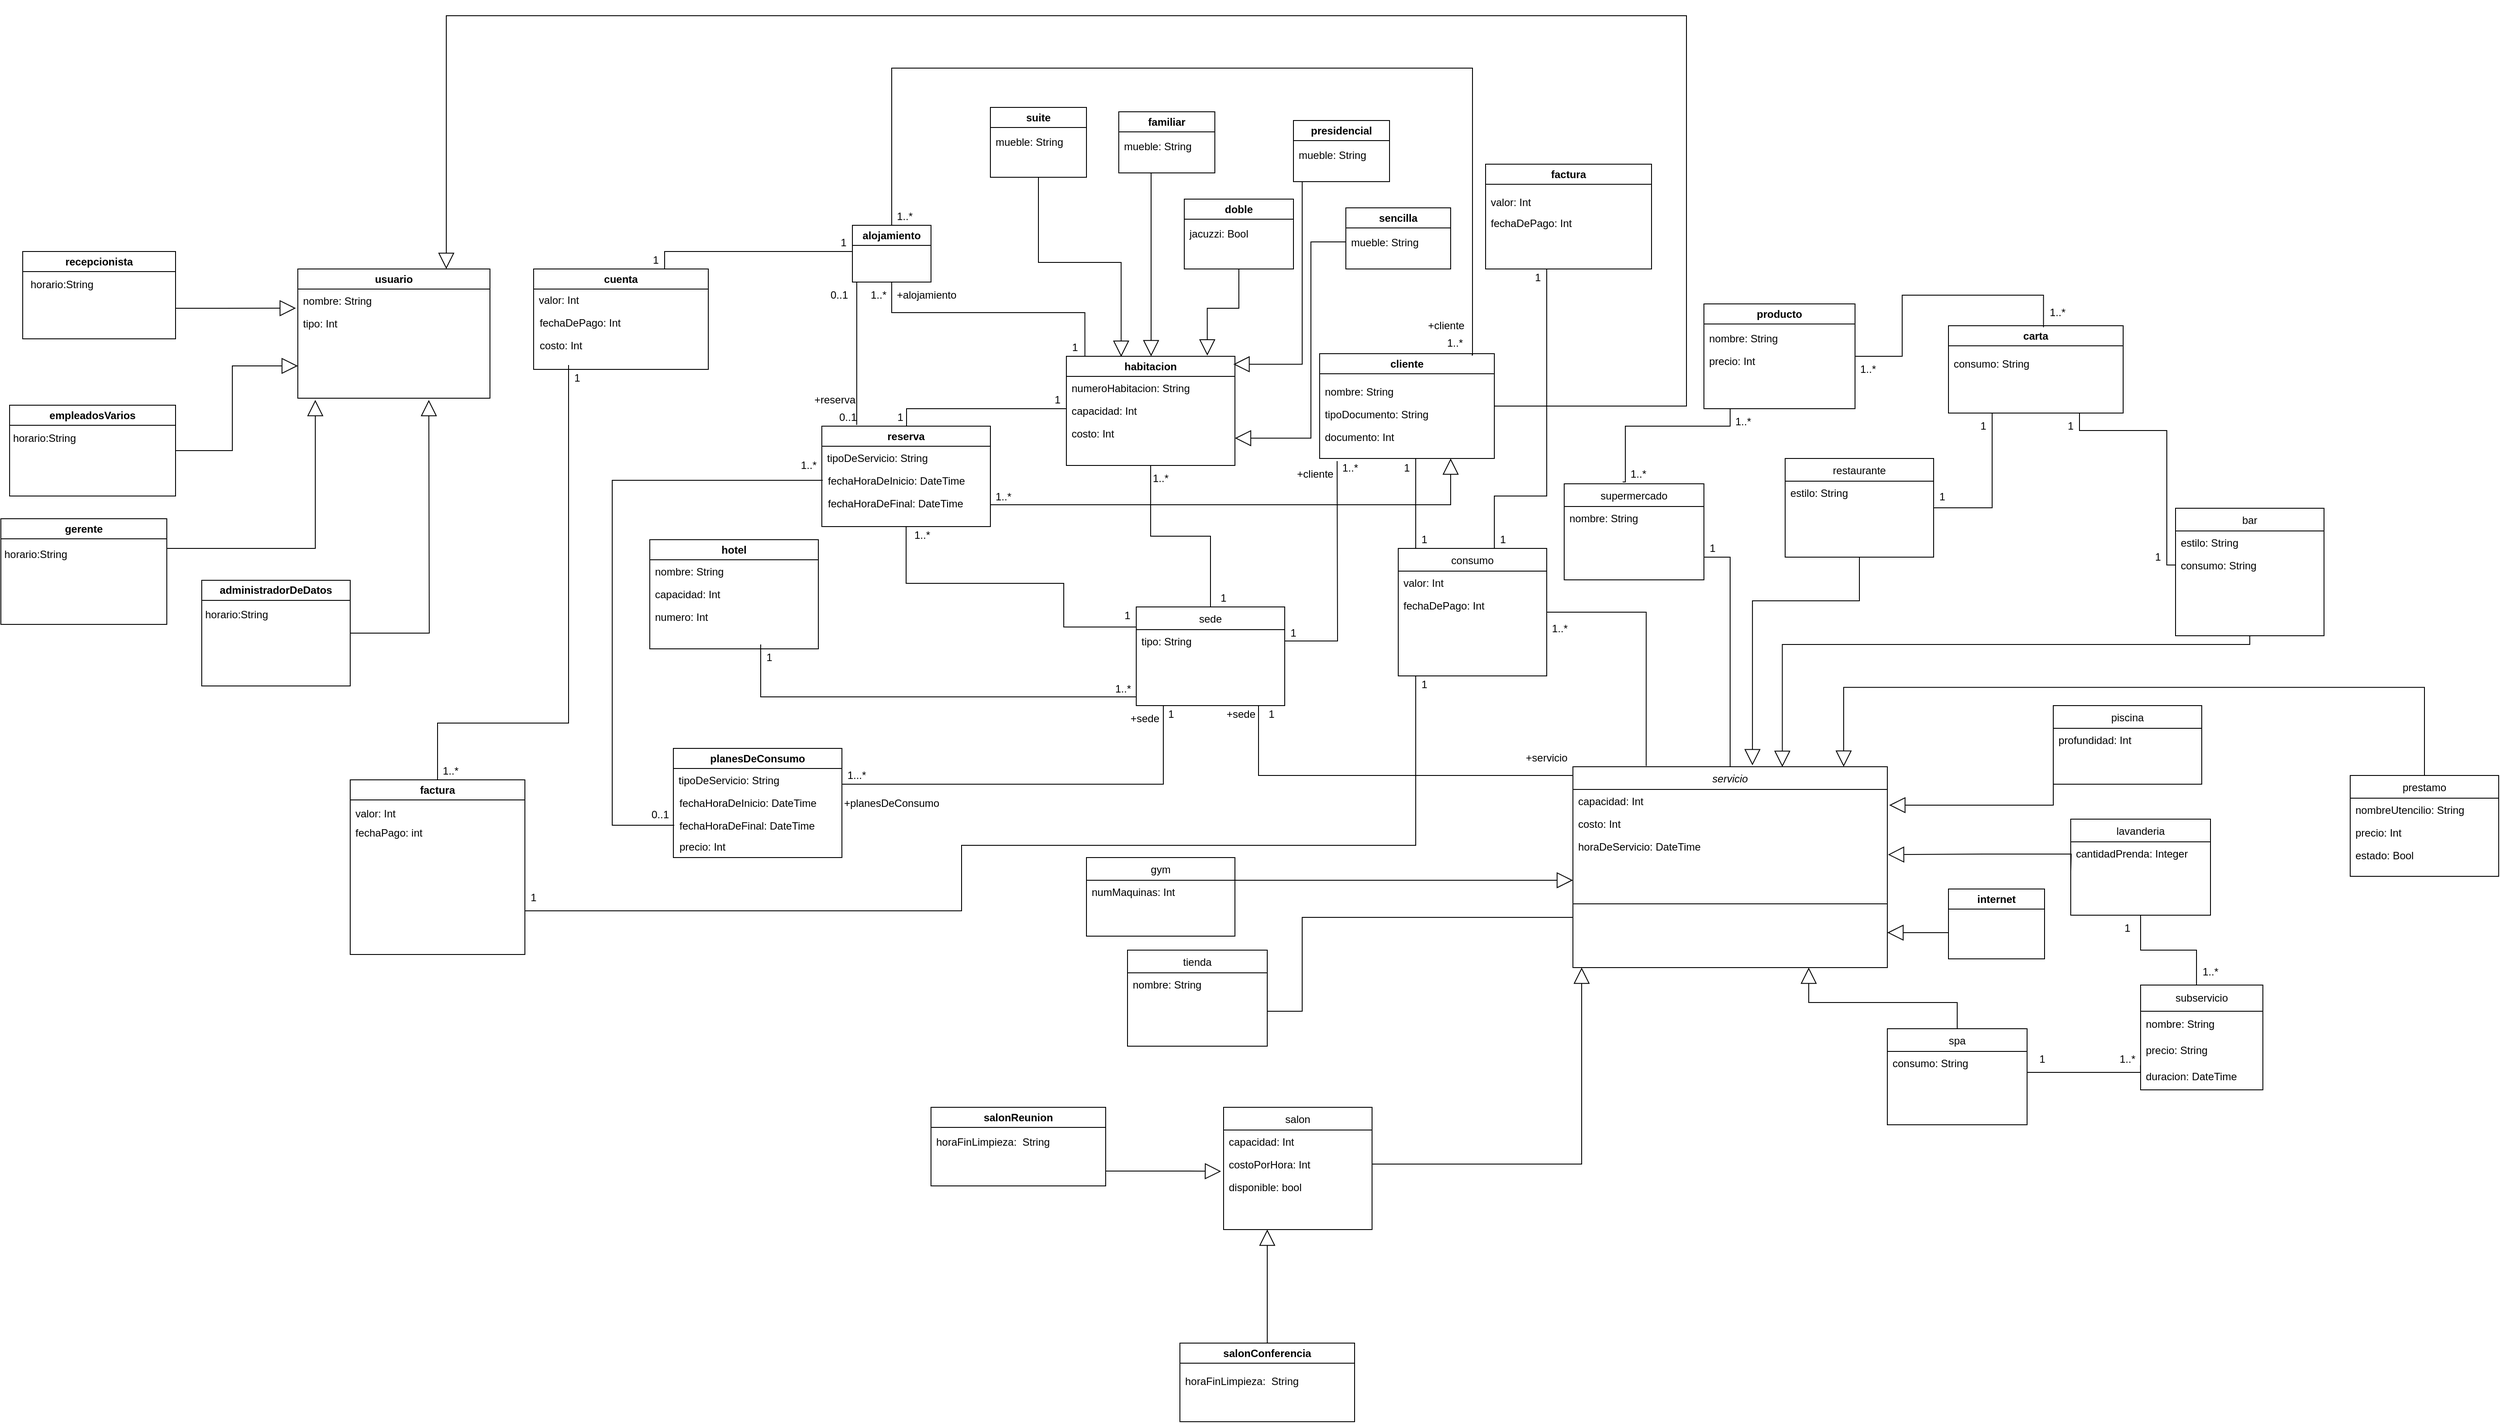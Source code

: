 <mxfile version="22.0.4" type="device">
  <diagram id="C5RBs43oDa-KdzZeNtuy" name="Page-1">
    <mxGraphModel dx="5239" dy="3089" grid="1" gridSize="10" guides="1" tooltips="1" connect="1" arrows="1" fold="1" page="1" pageScale="1" pageWidth="827" pageHeight="1169" math="0" shadow="0">
      <root>
        <mxCell id="WIyWlLk6GJQsqaUBKTNV-0" />
        <mxCell id="WIyWlLk6GJQsqaUBKTNV-1" parent="WIyWlLk6GJQsqaUBKTNV-0" />
        <mxCell id="zkfFHV4jXpPFQw0GAbJ--0" value="servicio" style="swimlane;fontStyle=2;align=center;verticalAlign=top;childLayout=stackLayout;horizontal=1;startSize=26;horizontalStack=0;resizeParent=1;resizeLast=0;collapsible=1;marginBottom=0;rounded=0;shadow=0;strokeWidth=1;" parent="WIyWlLk6GJQsqaUBKTNV-1" vertex="1">
          <mxGeometry x="230" y="150" width="360" height="230" as="geometry">
            <mxRectangle x="230" y="140" width="160" height="26" as="alternateBounds" />
          </mxGeometry>
        </mxCell>
        <mxCell id="zkfFHV4jXpPFQw0GAbJ--1" value="capacidad: Int" style="text;align=left;verticalAlign=top;spacingLeft=4;spacingRight=4;overflow=hidden;rotatable=0;points=[[0,0.5],[1,0.5]];portConstraint=eastwest;" parent="zkfFHV4jXpPFQw0GAbJ--0" vertex="1">
          <mxGeometry y="26" width="360" height="26" as="geometry" />
        </mxCell>
        <mxCell id="zkfFHV4jXpPFQw0GAbJ--3" value="costo: Int" style="text;align=left;verticalAlign=top;spacingLeft=4;spacingRight=4;overflow=hidden;rotatable=0;points=[[0,0.5],[1,0.5]];portConstraint=eastwest;rounded=0;shadow=0;html=0;" parent="zkfFHV4jXpPFQw0GAbJ--0" vertex="1">
          <mxGeometry y="52" width="360" height="26" as="geometry" />
        </mxCell>
        <mxCell id="zkfFHV4jXpPFQw0GAbJ--2" value="horaDeServicio: DateTime" style="text;align=left;verticalAlign=top;spacingLeft=4;spacingRight=4;overflow=hidden;rotatable=0;points=[[0,0.5],[1,0.5]];portConstraint=eastwest;rounded=0;shadow=0;html=0;" parent="zkfFHV4jXpPFQw0GAbJ--0" vertex="1">
          <mxGeometry y="78" width="360" height="26" as="geometry" />
        </mxCell>
        <mxCell id="zkfFHV4jXpPFQw0GAbJ--4" value="" style="line;html=1;strokeWidth=1;align=left;verticalAlign=middle;spacingTop=-1;spacingLeft=3;spacingRight=3;rotatable=0;labelPosition=right;points=[];portConstraint=eastwest;" parent="zkfFHV4jXpPFQw0GAbJ--0" vertex="1">
          <mxGeometry y="104" width="360" height="106" as="geometry" />
        </mxCell>
        <mxCell id="zkfFHV4jXpPFQw0GAbJ--6" value="supermercado" style="swimlane;fontStyle=0;align=center;verticalAlign=top;childLayout=stackLayout;horizontal=1;startSize=26;horizontalStack=0;resizeParent=1;resizeLast=0;collapsible=1;marginBottom=0;rounded=0;shadow=0;strokeWidth=1;" parent="WIyWlLk6GJQsqaUBKTNV-1" vertex="1">
          <mxGeometry x="220" y="-174" width="160" height="110" as="geometry">
            <mxRectangle x="130" y="380" width="160" height="26" as="alternateBounds" />
          </mxGeometry>
        </mxCell>
        <mxCell id="zkfFHV4jXpPFQw0GAbJ--7" value="nombre: String" style="text;align=left;verticalAlign=top;spacingLeft=4;spacingRight=4;overflow=hidden;rotatable=0;points=[[0,0.5],[1,0.5]];portConstraint=eastwest;" parent="zkfFHV4jXpPFQw0GAbJ--6" vertex="1">
          <mxGeometry y="26" width="160" height="26" as="geometry" />
        </mxCell>
        <mxCell id="zkfFHV4jXpPFQw0GAbJ--12" value="" style="endArrow=none;endSize=16;endFill=0;shadow=0;strokeWidth=1;rounded=0;edgeStyle=elbowEdgeStyle;elbow=vertical;exitX=1;exitY=0.5;exitDx=0;exitDy=0;entryX=0.5;entryY=0;entryDx=0;entryDy=0;" parent="WIyWlLk6GJQsqaUBKTNV-1" source="zkfFHV4jXpPFQw0GAbJ--6" target="zkfFHV4jXpPFQw0GAbJ--0" edge="1">
          <mxGeometry width="160" relative="1" as="geometry">
            <mxPoint x="390" y="-460" as="sourcePoint" />
            <mxPoint x="400" y="140" as="targetPoint" />
            <Array as="points">
              <mxPoint x="340" y="-90" />
            </Array>
          </mxGeometry>
        </mxCell>
        <mxCell id="zkfFHV4jXpPFQw0GAbJ--13" value="bar" style="swimlane;fontStyle=0;align=center;verticalAlign=top;childLayout=stackLayout;horizontal=1;startSize=26;horizontalStack=0;resizeParent=1;resizeLast=0;collapsible=1;marginBottom=0;rounded=0;shadow=0;strokeWidth=1;" parent="WIyWlLk6GJQsqaUBKTNV-1" vertex="1">
          <mxGeometry x="920" y="-146" width="170" height="146" as="geometry">
            <mxRectangle x="340" y="380" width="170" height="26" as="alternateBounds" />
          </mxGeometry>
        </mxCell>
        <mxCell id="zkfFHV4jXpPFQw0GAbJ--14" value="estilo: String" style="text;align=left;verticalAlign=top;spacingLeft=4;spacingRight=4;overflow=hidden;rotatable=0;points=[[0,0.5],[1,0.5]];portConstraint=eastwest;" parent="zkfFHV4jXpPFQw0GAbJ--13" vertex="1">
          <mxGeometry y="26" width="170" height="26" as="geometry" />
        </mxCell>
        <mxCell id="dAdYPbBkjH6RLhbE441d-0" value="consumo: String" style="text;align=left;verticalAlign=top;spacingLeft=4;spacingRight=4;overflow=hidden;rotatable=0;points=[[0,0.5],[1,0.5]];portConstraint=eastwest;" vertex="1" parent="zkfFHV4jXpPFQw0GAbJ--13">
          <mxGeometry y="52" width="170" height="26" as="geometry" />
        </mxCell>
        <mxCell id="zkfFHV4jXpPFQw0GAbJ--16" value="" style="endArrow=block;endSize=16;endFill=0;shadow=0;strokeWidth=1;rounded=0;edgeStyle=elbowEdgeStyle;elbow=vertical;entryX=0.666;entryY=0.001;entryDx=0;entryDy=0;exitX=0.5;exitY=1;exitDx=0;exitDy=0;entryPerimeter=0;" parent="WIyWlLk6GJQsqaUBKTNV-1" source="zkfFHV4jXpPFQw0GAbJ--13" target="zkfFHV4jXpPFQw0GAbJ--0" edge="1">
          <mxGeometry width="160" relative="1" as="geometry">
            <mxPoint x="-50" y="26" as="sourcePoint" />
            <mxPoint x="260" y="120" as="targetPoint" />
            <Array as="points">
              <mxPoint x="300" y="10" />
            </Array>
          </mxGeometry>
        </mxCell>
        <mxCell id="dAdYPbBkjH6RLhbE441d-59" style="edgeStyle=orthogonalEdgeStyle;rounded=0;orthogonalLoop=1;jettySize=auto;html=1;entryX=0.25;entryY=1;entryDx=0;entryDy=0;endArrow=none;endFill=0;" edge="1" parent="WIyWlLk6GJQsqaUBKTNV-1" source="dAdYPbBkjH6RLhbE441d-1" target="dAdYPbBkjH6RLhbE441d-57">
          <mxGeometry relative="1" as="geometry" />
        </mxCell>
        <mxCell id="dAdYPbBkjH6RLhbE441d-1" value="restaurante" style="swimlane;fontStyle=0;align=center;verticalAlign=top;childLayout=stackLayout;horizontal=1;startSize=26;horizontalStack=0;resizeParent=1;resizeLast=0;collapsible=1;marginBottom=0;rounded=0;shadow=0;strokeWidth=1;" vertex="1" parent="WIyWlLk6GJQsqaUBKTNV-1">
          <mxGeometry x="473" y="-203" width="170" height="113" as="geometry">
            <mxRectangle x="340" y="380" width="170" height="26" as="alternateBounds" />
          </mxGeometry>
        </mxCell>
        <mxCell id="dAdYPbBkjH6RLhbE441d-2" value="estilo: String" style="text;align=left;verticalAlign=top;spacingLeft=4;spacingRight=4;overflow=hidden;rotatable=0;points=[[0,0.5],[1,0.5]];portConstraint=eastwest;" vertex="1" parent="dAdYPbBkjH6RLhbE441d-1">
          <mxGeometry y="26" width="170" height="26" as="geometry" />
        </mxCell>
        <mxCell id="dAdYPbBkjH6RLhbE441d-6" value="" style="endArrow=block;endSize=16;endFill=0;shadow=0;strokeWidth=1;rounded=0;edgeStyle=elbowEdgeStyle;elbow=vertical;exitX=0.5;exitY=1;exitDx=0;exitDy=0;entryX=0.571;entryY=-0.007;entryDx=0;entryDy=0;entryPerimeter=0;" edge="1" parent="WIyWlLk6GJQsqaUBKTNV-1" source="dAdYPbBkjH6RLhbE441d-1" target="zkfFHV4jXpPFQw0GAbJ--0">
          <mxGeometry width="160" relative="1" as="geometry">
            <mxPoint x="220" y="-30" as="sourcePoint" />
            <mxPoint x="390" y="120" as="targetPoint" />
            <Array as="points">
              <mxPoint x="600" y="-40" />
            </Array>
          </mxGeometry>
        </mxCell>
        <mxCell id="dAdYPbBkjH6RLhbE441d-7" value="salon" style="swimlane;fontStyle=0;align=center;verticalAlign=top;childLayout=stackLayout;horizontal=1;startSize=26;horizontalStack=0;resizeParent=1;resizeLast=0;collapsible=1;marginBottom=0;rounded=0;shadow=0;strokeWidth=1;" vertex="1" parent="WIyWlLk6GJQsqaUBKTNV-1">
          <mxGeometry x="-170" y="540" width="170" height="140" as="geometry">
            <mxRectangle x="340" y="380" width="170" height="26" as="alternateBounds" />
          </mxGeometry>
        </mxCell>
        <mxCell id="dAdYPbBkjH6RLhbE441d-11" value="capacidad: Int" style="text;align=left;verticalAlign=top;spacingLeft=4;spacingRight=4;overflow=hidden;rotatable=0;points=[[0,0.5],[1,0.5]];portConstraint=eastwest;" vertex="1" parent="dAdYPbBkjH6RLhbE441d-7">
          <mxGeometry y="26" width="170" height="26" as="geometry" />
        </mxCell>
        <mxCell id="dAdYPbBkjH6RLhbE441d-9" value="costoPorHora: Int" style="text;align=left;verticalAlign=top;spacingLeft=4;spacingRight=4;overflow=hidden;rotatable=0;points=[[0,0.5],[1,0.5]];portConstraint=eastwest;" vertex="1" parent="dAdYPbBkjH6RLhbE441d-7">
          <mxGeometry y="52" width="170" height="26" as="geometry" />
        </mxCell>
        <mxCell id="dAdYPbBkjH6RLhbE441d-12" value="disponible: bool" style="text;align=left;verticalAlign=top;spacingLeft=4;spacingRight=4;overflow=hidden;rotatable=0;points=[[0,0.5],[1,0.5]];portConstraint=eastwest;rounded=0;shadow=0;html=0;" vertex="1" parent="dAdYPbBkjH6RLhbE441d-7">
          <mxGeometry y="78" width="170" height="26" as="geometry" />
        </mxCell>
        <mxCell id="dAdYPbBkjH6RLhbE441d-13" value="" style="endArrow=block;endSize=16;endFill=0;shadow=0;strokeWidth=1;rounded=0;edgeStyle=elbowEdgeStyle;elbow=vertical;exitX=1;exitY=0.5;exitDx=0;exitDy=0;" edge="1" parent="WIyWlLk6GJQsqaUBKTNV-1" source="dAdYPbBkjH6RLhbE441d-9">
          <mxGeometry width="160" relative="1" as="geometry">
            <mxPoint x="-320" y="370" as="sourcePoint" />
            <mxPoint x="240" y="380" as="targetPoint" />
            <Array as="points">
              <mxPoint x="120" y="605" />
            </Array>
          </mxGeometry>
        </mxCell>
        <mxCell id="dAdYPbBkjH6RLhbE441d-14" value="gym" style="swimlane;fontStyle=0;align=center;verticalAlign=top;childLayout=stackLayout;horizontal=1;startSize=26;horizontalStack=0;resizeParent=1;resizeLast=0;collapsible=1;marginBottom=0;rounded=0;shadow=0;strokeWidth=1;" vertex="1" parent="WIyWlLk6GJQsqaUBKTNV-1">
          <mxGeometry x="-327" y="254" width="170" height="90" as="geometry">
            <mxRectangle x="340" y="380" width="170" height="26" as="alternateBounds" />
          </mxGeometry>
        </mxCell>
        <mxCell id="dAdYPbBkjH6RLhbE441d-15" value="numMaquinas: Int" style="text;align=left;verticalAlign=top;spacingLeft=4;spacingRight=4;overflow=hidden;rotatable=0;points=[[0,0.5],[1,0.5]];portConstraint=eastwest;" vertex="1" parent="dAdYPbBkjH6RLhbE441d-14">
          <mxGeometry y="26" width="170" height="26" as="geometry" />
        </mxCell>
        <mxCell id="dAdYPbBkjH6RLhbE441d-19" value="" style="endArrow=block;endSize=16;endFill=0;shadow=0;strokeWidth=1;rounded=0;edgeStyle=elbowEdgeStyle;elbow=vertical;exitX=1;exitY=0.75;exitDx=0;exitDy=0;" edge="1" parent="WIyWlLk6GJQsqaUBKTNV-1" source="dAdYPbBkjH6RLhbE441d-14" target="zkfFHV4jXpPFQw0GAbJ--4">
          <mxGeometry width="160" relative="1" as="geometry">
            <mxPoint x="-70" y="263" as="sourcePoint" />
            <mxPoint x="230" y="276" as="targetPoint" />
            <Array as="points">
              <mxPoint x="140" y="280" />
            </Array>
          </mxGeometry>
        </mxCell>
        <mxCell id="dAdYPbBkjH6RLhbE441d-20" value="prestamo" style="swimlane;fontStyle=0;align=center;verticalAlign=top;childLayout=stackLayout;horizontal=1;startSize=26;horizontalStack=0;resizeParent=1;resizeLast=0;collapsible=1;marginBottom=0;rounded=0;shadow=0;strokeWidth=1;" vertex="1" parent="WIyWlLk6GJQsqaUBKTNV-1">
          <mxGeometry x="1120" y="160" width="170" height="115.5" as="geometry">
            <mxRectangle x="340" y="380" width="170" height="26" as="alternateBounds" />
          </mxGeometry>
        </mxCell>
        <mxCell id="dAdYPbBkjH6RLhbE441d-21" value="nombreUtencilio: String" style="text;align=left;verticalAlign=top;spacingLeft=4;spacingRight=4;overflow=hidden;rotatable=0;points=[[0,0.5],[1,0.5]];portConstraint=eastwest;" vertex="1" parent="dAdYPbBkjH6RLhbE441d-20">
          <mxGeometry y="26" width="170" height="26" as="geometry" />
        </mxCell>
        <mxCell id="dAdYPbBkjH6RLhbE441d-45" value="precio: Int" style="text;align=left;verticalAlign=top;spacingLeft=4;spacingRight=4;overflow=hidden;rotatable=0;points=[[0,0.5],[1,0.5]];portConstraint=eastwest;" vertex="1" parent="dAdYPbBkjH6RLhbE441d-20">
          <mxGeometry y="52" width="170" height="26" as="geometry" />
        </mxCell>
        <mxCell id="dAdYPbBkjH6RLhbE441d-44" value="estado: Bool" style="text;align=left;verticalAlign=top;spacingLeft=4;spacingRight=4;overflow=hidden;rotatable=0;points=[[0,0.5],[1,0.5]];portConstraint=eastwest;" vertex="1" parent="dAdYPbBkjH6RLhbE441d-20">
          <mxGeometry y="78" width="170" height="26" as="geometry" />
        </mxCell>
        <mxCell id="dAdYPbBkjH6RLhbE441d-22" value="" style="endArrow=block;endSize=16;endFill=0;shadow=0;strokeWidth=1;rounded=0;edgeStyle=elbowEdgeStyle;elbow=vertical;entryX=1.004;entryY=0.091;entryDx=0;entryDy=0;entryPerimeter=0;exitX=0.5;exitY=0;exitDx=0;exitDy=0;" edge="1" parent="WIyWlLk6GJQsqaUBKTNV-1" source="dAdYPbBkjH6RLhbE441d-20">
          <mxGeometry width="160" relative="1" as="geometry">
            <mxPoint x="1210" y="150" as="sourcePoint" />
            <mxPoint x="540" y="150.0" as="targetPoint" />
            <Array as="points">
              <mxPoint x="846.4" y="59.07" />
            </Array>
          </mxGeometry>
        </mxCell>
        <mxCell id="dAdYPbBkjH6RLhbE441d-23" value="piscina" style="swimlane;fontStyle=0;align=center;verticalAlign=top;childLayout=stackLayout;horizontal=1;startSize=26;horizontalStack=0;resizeParent=1;resizeLast=0;collapsible=1;marginBottom=0;rounded=0;shadow=0;strokeWidth=1;" vertex="1" parent="WIyWlLk6GJQsqaUBKTNV-1">
          <mxGeometry x="780" y="80" width="170" height="90" as="geometry">
            <mxRectangle x="340" y="380" width="170" height="26" as="alternateBounds" />
          </mxGeometry>
        </mxCell>
        <mxCell id="dAdYPbBkjH6RLhbE441d-24" value="profundidad: Int" style="text;align=left;verticalAlign=top;spacingLeft=4;spacingRight=4;overflow=hidden;rotatable=0;points=[[0,0.5],[1,0.5]];portConstraint=eastwest;" vertex="1" parent="dAdYPbBkjH6RLhbE441d-23">
          <mxGeometry y="26" width="170" height="26" as="geometry" />
        </mxCell>
        <mxCell id="dAdYPbBkjH6RLhbE441d-25" value="" style="endArrow=block;endSize=16;endFill=0;shadow=0;strokeWidth=1;rounded=0;edgeStyle=elbowEdgeStyle;elbow=vertical;entryX=1.006;entryY=0.696;entryDx=0;entryDy=0;entryPerimeter=0;exitX=0;exitY=0.5;exitDx=0;exitDy=0;" edge="1" parent="WIyWlLk6GJQsqaUBKTNV-1" source="dAdYPbBkjH6RLhbE441d-24" target="zkfFHV4jXpPFQw0GAbJ--1">
          <mxGeometry width="160" relative="1" as="geometry">
            <mxPoint x="730" y="110" as="sourcePoint" />
            <mxPoint x="640" y="190" as="targetPoint" />
            <Array as="points">
              <mxPoint x="710" y="194" />
            </Array>
          </mxGeometry>
        </mxCell>
        <mxCell id="dAdYPbBkjH6RLhbE441d-27" style="edgeStyle=orthogonalEdgeStyle;rounded=0;orthogonalLoop=1;jettySize=auto;html=1;endArrow=block;endFill=0;endSize=16;exitX=0;exitY=0.75;exitDx=0;exitDy=0;" edge="1" parent="WIyWlLk6GJQsqaUBKTNV-1" source="dAdYPbBkjH6RLhbE441d-26" target="zkfFHV4jXpPFQw0GAbJ--4">
          <mxGeometry relative="1" as="geometry">
            <mxPoint x="354.97" y="370" as="targetPoint" />
            <mxPoint x="700.004" y="360" as="sourcePoint" />
            <Array as="points">
              <mxPoint x="660" y="340" />
            </Array>
          </mxGeometry>
        </mxCell>
        <mxCell id="dAdYPbBkjH6RLhbE441d-26" value="internet" style="swimlane;whiteSpace=wrap;html=1;" vertex="1" parent="WIyWlLk6GJQsqaUBKTNV-1">
          <mxGeometry x="660" y="290" width="110" height="80" as="geometry" />
        </mxCell>
        <mxCell id="dAdYPbBkjH6RLhbE441d-133" style="edgeStyle=orthogonalEdgeStyle;rounded=0;orthogonalLoop=1;jettySize=auto;html=1;entryX=0.25;entryY=1;entryDx=0;entryDy=0;endArrow=none;endFill=0;" edge="1" parent="WIyWlLk6GJQsqaUBKTNV-1" source="dAdYPbBkjH6RLhbE441d-28" target="dAdYPbBkjH6RLhbE441d-77">
          <mxGeometry relative="1" as="geometry">
            <Array as="points">
              <mxPoint x="140" y="-160" />
              <mxPoint x="200" y="-160" />
              <mxPoint x="200" y="-420" />
            </Array>
          </mxGeometry>
        </mxCell>
        <mxCell id="dAdYPbBkjH6RLhbE441d-198" style="edgeStyle=orthogonalEdgeStyle;rounded=0;orthogonalLoop=1;jettySize=auto;html=1;entryX=1;entryY=0.75;entryDx=0;entryDy=0;endArrow=none;endFill=0;" edge="1" parent="WIyWlLk6GJQsqaUBKTNV-1" source="dAdYPbBkjH6RLhbE441d-28" target="dAdYPbBkjH6RLhbE441d-194">
          <mxGeometry relative="1" as="geometry">
            <Array as="points">
              <mxPoint x="50" y="240" />
              <mxPoint x="-470" y="240" />
              <mxPoint x="-470" y="315" />
            </Array>
          </mxGeometry>
        </mxCell>
        <mxCell id="dAdYPbBkjH6RLhbE441d-28" value="consumo" style="swimlane;fontStyle=0;align=center;verticalAlign=top;childLayout=stackLayout;horizontal=1;startSize=26;horizontalStack=0;resizeParent=1;resizeLast=0;collapsible=1;marginBottom=0;rounded=0;shadow=0;strokeWidth=1;" vertex="1" parent="WIyWlLk6GJQsqaUBKTNV-1">
          <mxGeometry x="30" y="-100" width="170" height="146" as="geometry">
            <mxRectangle x="340" y="380" width="170" height="26" as="alternateBounds" />
          </mxGeometry>
        </mxCell>
        <mxCell id="dAdYPbBkjH6RLhbE441d-29" value="valor: Int" style="text;align=left;verticalAlign=top;spacingLeft=4;spacingRight=4;overflow=hidden;rotatable=0;points=[[0,0.5],[1,0.5]];portConstraint=eastwest;" vertex="1" parent="dAdYPbBkjH6RLhbE441d-28">
          <mxGeometry y="26" width="170" height="26" as="geometry" />
        </mxCell>
        <mxCell id="dAdYPbBkjH6RLhbE441d-30" value="fechaDePago: Int" style="text;align=left;verticalAlign=top;spacingLeft=4;spacingRight=4;overflow=hidden;rotatable=0;points=[[0,0.5],[1,0.5]];portConstraint=eastwest;" vertex="1" parent="dAdYPbBkjH6RLhbE441d-28">
          <mxGeometry y="52" width="170" height="26" as="geometry" />
        </mxCell>
        <mxCell id="dAdYPbBkjH6RLhbE441d-84" style="edgeStyle=orthogonalEdgeStyle;rounded=0;orthogonalLoop=1;jettySize=auto;html=1;entryX=0;entryY=0.5;entryDx=0;entryDy=0;endArrow=none;endFill=0;" edge="1" parent="WIyWlLk6GJQsqaUBKTNV-1" source="dAdYPbBkjH6RLhbE441d-33" target="zkfFHV4jXpPFQw0GAbJ--3">
          <mxGeometry relative="1" as="geometry">
            <Array as="points">
              <mxPoint x="-130" y="160" />
              <mxPoint x="230" y="160" />
            </Array>
          </mxGeometry>
        </mxCell>
        <mxCell id="dAdYPbBkjH6RLhbE441d-33" value="sede" style="swimlane;fontStyle=0;align=center;verticalAlign=top;childLayout=stackLayout;horizontal=1;startSize=26;horizontalStack=0;resizeParent=1;resizeLast=0;collapsible=1;marginBottom=0;rounded=0;shadow=0;strokeWidth=1;" vertex="1" parent="WIyWlLk6GJQsqaUBKTNV-1">
          <mxGeometry x="-270" y="-33" width="170" height="113" as="geometry">
            <mxRectangle x="340" y="380" width="170" height="26" as="alternateBounds" />
          </mxGeometry>
        </mxCell>
        <mxCell id="dAdYPbBkjH6RLhbE441d-125" style="edgeStyle=orthogonalEdgeStyle;rounded=0;orthogonalLoop=1;jettySize=auto;html=1;endArrow=none;endFill=0;" edge="1" parent="dAdYPbBkjH6RLhbE441d-33" source="dAdYPbBkjH6RLhbE441d-34">
          <mxGeometry relative="1" as="geometry">
            <mxPoint x="230" y="-167" as="targetPoint" />
          </mxGeometry>
        </mxCell>
        <mxCell id="dAdYPbBkjH6RLhbE441d-34" value="tipo: String" style="text;align=left;verticalAlign=top;spacingLeft=4;spacingRight=4;overflow=hidden;rotatable=0;points=[[0,0.5],[1,0.5]];portConstraint=eastwest;" vertex="1" parent="dAdYPbBkjH6RLhbE441d-33">
          <mxGeometry y="26" width="170" height="26" as="geometry" />
        </mxCell>
        <mxCell id="dAdYPbBkjH6RLhbE441d-37" style="edgeStyle=orthogonalEdgeStyle;rounded=0;orthogonalLoop=1;jettySize=auto;html=1;entryX=0.75;entryY=1;entryDx=0;entryDy=0;endArrow=block;endFill=0;endSize=16;" edge="1" parent="WIyWlLk6GJQsqaUBKTNV-1" source="dAdYPbBkjH6RLhbE441d-35" target="zkfFHV4jXpPFQw0GAbJ--0">
          <mxGeometry relative="1" as="geometry" />
        </mxCell>
        <mxCell id="dAdYPbBkjH6RLhbE441d-35" value="spa" style="swimlane;fontStyle=0;align=center;verticalAlign=top;childLayout=stackLayout;horizontal=1;startSize=26;horizontalStack=0;resizeParent=1;resizeLast=0;collapsible=1;marginBottom=0;rounded=0;shadow=0;strokeWidth=1;" vertex="1" parent="WIyWlLk6GJQsqaUBKTNV-1">
          <mxGeometry x="590" y="450" width="160" height="110" as="geometry">
            <mxRectangle x="130" y="380" width="160" height="26" as="alternateBounds" />
          </mxGeometry>
        </mxCell>
        <mxCell id="dAdYPbBkjH6RLhbE441d-36" value="consumo: String" style="text;align=left;verticalAlign=top;spacingLeft=4;spacingRight=4;overflow=hidden;rotatable=0;points=[[0,0.5],[1,0.5]];portConstraint=eastwest;" vertex="1" parent="dAdYPbBkjH6RLhbE441d-35">
          <mxGeometry y="26" width="160" height="26" as="geometry" />
        </mxCell>
        <mxCell id="dAdYPbBkjH6RLhbE441d-38" value="lavanderia" style="swimlane;fontStyle=0;align=center;verticalAlign=top;childLayout=stackLayout;horizontal=1;startSize=26;horizontalStack=0;resizeParent=1;resizeLast=0;collapsible=1;marginBottom=0;rounded=0;shadow=0;strokeWidth=1;" vertex="1" parent="WIyWlLk6GJQsqaUBKTNV-1">
          <mxGeometry x="800" y="210" width="160" height="110" as="geometry">
            <mxRectangle x="130" y="380" width="160" height="26" as="alternateBounds" />
          </mxGeometry>
        </mxCell>
        <mxCell id="dAdYPbBkjH6RLhbE441d-39" value="cantidadPrenda: Integer" style="text;align=left;verticalAlign=top;spacingLeft=4;spacingRight=4;overflow=hidden;rotatable=0;points=[[0,0.5],[1,0.5]];portConstraint=eastwest;" vertex="1" parent="dAdYPbBkjH6RLhbE441d-38">
          <mxGeometry y="26" width="160" height="26" as="geometry" />
        </mxCell>
        <mxCell id="dAdYPbBkjH6RLhbE441d-40" style="edgeStyle=orthogonalEdgeStyle;rounded=0;orthogonalLoop=1;jettySize=auto;html=1;entryX=1.002;entryY=0.871;entryDx=0;entryDy=0;endArrow=block;endFill=0;endSize=16;entryPerimeter=0;" edge="1" parent="WIyWlLk6GJQsqaUBKTNV-1" target="zkfFHV4jXpPFQw0GAbJ--2">
          <mxGeometry relative="1" as="geometry">
            <mxPoint x="800" y="270" as="sourcePoint" />
            <mxPoint x="620" y="247.98" as="targetPoint" />
          </mxGeometry>
        </mxCell>
        <mxCell id="dAdYPbBkjH6RLhbE441d-43" style="edgeStyle=orthogonalEdgeStyle;rounded=0;orthogonalLoop=1;jettySize=auto;html=1;entryX=0;entryY=0.75;entryDx=0;entryDy=0;endArrow=none;endFill=0;" edge="1" parent="WIyWlLk6GJQsqaUBKTNV-1" target="zkfFHV4jXpPFQw0GAbJ--0">
          <mxGeometry relative="1" as="geometry">
            <mxPoint x="-120" y="430" as="sourcePoint" />
            <Array as="points">
              <mxPoint x="-80" y="430" />
              <mxPoint x="-80" y="322" />
            </Array>
          </mxGeometry>
        </mxCell>
        <mxCell id="dAdYPbBkjH6RLhbE441d-41" value="tienda" style="swimlane;fontStyle=0;align=center;verticalAlign=top;childLayout=stackLayout;horizontal=1;startSize=26;horizontalStack=0;resizeParent=1;resizeLast=0;collapsible=1;marginBottom=0;rounded=0;shadow=0;strokeWidth=1;" vertex="1" parent="WIyWlLk6GJQsqaUBKTNV-1">
          <mxGeometry x="-280" y="360" width="160" height="110" as="geometry">
            <mxRectangle x="130" y="380" width="160" height="26" as="alternateBounds" />
          </mxGeometry>
        </mxCell>
        <mxCell id="dAdYPbBkjH6RLhbE441d-42" value="nombre: String" style="text;align=left;verticalAlign=top;spacingLeft=4;spacingRight=4;overflow=hidden;rotatable=0;points=[[0,0.5],[1,0.5]];portConstraint=eastwest;" vertex="1" parent="dAdYPbBkjH6RLhbE441d-41">
          <mxGeometry y="26" width="160" height="26" as="geometry" />
        </mxCell>
        <mxCell id="dAdYPbBkjH6RLhbE441d-46" value="subservicio" style="swimlane;fontStyle=0;childLayout=stackLayout;horizontal=1;startSize=30;horizontalStack=0;resizeParent=1;resizeParentMax=0;resizeLast=0;collapsible=1;marginBottom=0;whiteSpace=wrap;html=1;" vertex="1" parent="WIyWlLk6GJQsqaUBKTNV-1">
          <mxGeometry x="880" y="400" width="140" height="120" as="geometry" />
        </mxCell>
        <mxCell id="dAdYPbBkjH6RLhbE441d-48" value="nombre: String" style="text;strokeColor=none;fillColor=none;align=left;verticalAlign=middle;spacingLeft=4;spacingRight=4;overflow=hidden;points=[[0,0.5],[1,0.5]];portConstraint=eastwest;rotatable=0;whiteSpace=wrap;html=1;" vertex="1" parent="dAdYPbBkjH6RLhbE441d-46">
          <mxGeometry y="30" width="140" height="30" as="geometry" />
        </mxCell>
        <mxCell id="dAdYPbBkjH6RLhbE441d-50" style="edgeStyle=orthogonalEdgeStyle;rounded=0;orthogonalLoop=1;jettySize=auto;html=1;endArrow=none;endFill=0;exitX=-0.001;exitY=0.068;exitDx=0;exitDy=0;exitPerimeter=0;" edge="1" parent="dAdYPbBkjH6RLhbE441d-46" source="dAdYPbBkjH6RLhbE441d-47">
          <mxGeometry relative="1" as="geometry">
            <mxPoint x="-130" y="120" as="targetPoint" />
            <Array as="points">
              <mxPoint y="100" />
              <mxPoint x="-130" y="100" />
            </Array>
          </mxGeometry>
        </mxCell>
        <mxCell id="dAdYPbBkjH6RLhbE441d-49" value="precio: String" style="text;strokeColor=none;fillColor=none;align=left;verticalAlign=middle;spacingLeft=4;spacingRight=4;overflow=hidden;points=[[0,0.5],[1,0.5]];portConstraint=eastwest;rotatable=0;whiteSpace=wrap;html=1;" vertex="1" parent="dAdYPbBkjH6RLhbE441d-46">
          <mxGeometry y="60" width="140" height="30" as="geometry" />
        </mxCell>
        <mxCell id="dAdYPbBkjH6RLhbE441d-47" value="duracion: DateTime" style="text;strokeColor=none;fillColor=none;align=left;verticalAlign=middle;spacingLeft=4;spacingRight=4;overflow=hidden;points=[[0,0.5],[1,0.5]];portConstraint=eastwest;rotatable=0;whiteSpace=wrap;html=1;" vertex="1" parent="dAdYPbBkjH6RLhbE441d-46">
          <mxGeometry y="90" width="140" height="30" as="geometry" />
        </mxCell>
        <mxCell id="dAdYPbBkjH6RLhbE441d-51" style="edgeStyle=orthogonalEdgeStyle;rounded=0;orthogonalLoop=1;jettySize=auto;html=1;entryX=0.457;entryY=0.003;entryDx=0;entryDy=0;entryPerimeter=0;endArrow=none;endFill=0;" edge="1" parent="WIyWlLk6GJQsqaUBKTNV-1" source="dAdYPbBkjH6RLhbE441d-38" target="dAdYPbBkjH6RLhbE441d-46">
          <mxGeometry relative="1" as="geometry" />
        </mxCell>
        <mxCell id="dAdYPbBkjH6RLhbE441d-52" value="1" style="text;html=1;strokeColor=none;fillColor=none;align=center;verticalAlign=middle;whiteSpace=wrap;rounded=0;" vertex="1" parent="WIyWlLk6GJQsqaUBKTNV-1">
          <mxGeometry x="835" y="320" width="60" height="30" as="geometry" />
        </mxCell>
        <mxCell id="dAdYPbBkjH6RLhbE441d-54" value="1..*" style="text;html=1;strokeColor=none;fillColor=none;align=center;verticalAlign=middle;whiteSpace=wrap;rounded=0;" vertex="1" parent="WIyWlLk6GJQsqaUBKTNV-1">
          <mxGeometry x="930" y="370" width="60" height="30" as="geometry" />
        </mxCell>
        <mxCell id="dAdYPbBkjH6RLhbE441d-55" value="1..*" style="text;html=1;strokeColor=none;fillColor=none;align=center;verticalAlign=middle;whiteSpace=wrap;rounded=0;" vertex="1" parent="WIyWlLk6GJQsqaUBKTNV-1">
          <mxGeometry x="850" y="470" width="30" height="30" as="geometry" />
        </mxCell>
        <mxCell id="dAdYPbBkjH6RLhbE441d-56" value="1" style="text;html=1;strokeColor=none;fillColor=none;align=center;verticalAlign=middle;whiteSpace=wrap;rounded=0;" vertex="1" parent="WIyWlLk6GJQsqaUBKTNV-1">
          <mxGeometry x="755" y="470" width="25" height="30" as="geometry" />
        </mxCell>
        <mxCell id="dAdYPbBkjH6RLhbE441d-57" value="carta" style="swimlane;whiteSpace=wrap;html=1;" vertex="1" parent="WIyWlLk6GJQsqaUBKTNV-1">
          <mxGeometry x="660" y="-355" width="200" height="100" as="geometry" />
        </mxCell>
        <mxCell id="dAdYPbBkjH6RLhbE441d-58" value="consumo: String" style="text;align=left;verticalAlign=top;spacingLeft=4;spacingRight=4;overflow=hidden;rotatable=0;points=[[0,0.5],[1,0.5]];portConstraint=eastwest;" vertex="1" parent="dAdYPbBkjH6RLhbE441d-57">
          <mxGeometry y="30" width="170" height="26" as="geometry" />
        </mxCell>
        <mxCell id="dAdYPbBkjH6RLhbE441d-60" style="edgeStyle=orthogonalEdgeStyle;rounded=0;orthogonalLoop=1;jettySize=auto;html=1;entryX=0.75;entryY=1;entryDx=0;entryDy=0;endArrow=none;endFill=0;" edge="1" parent="WIyWlLk6GJQsqaUBKTNV-1" source="dAdYPbBkjH6RLhbE441d-0" target="dAdYPbBkjH6RLhbE441d-57">
          <mxGeometry relative="1" as="geometry">
            <Array as="points">
              <mxPoint x="910" y="-235" />
              <mxPoint x="810" y="-235" />
            </Array>
          </mxGeometry>
        </mxCell>
        <mxCell id="dAdYPbBkjH6RLhbE441d-61" value="1" style="text;html=1;strokeColor=none;fillColor=none;align=center;verticalAlign=middle;whiteSpace=wrap;rounded=0;" vertex="1" parent="WIyWlLk6GJQsqaUBKTNV-1">
          <mxGeometry x="643" y="-174" width="20" height="30" as="geometry" />
        </mxCell>
        <mxCell id="dAdYPbBkjH6RLhbE441d-62" value="1" style="text;html=1;strokeColor=none;fillColor=none;align=center;verticalAlign=middle;whiteSpace=wrap;rounded=0;" vertex="1" parent="WIyWlLk6GJQsqaUBKTNV-1">
          <mxGeometry x="690" y="-255" width="20" height="30" as="geometry" />
        </mxCell>
        <mxCell id="dAdYPbBkjH6RLhbE441d-63" value="1" style="text;html=1;strokeColor=none;fillColor=none;align=center;verticalAlign=middle;whiteSpace=wrap;rounded=0;" vertex="1" parent="WIyWlLk6GJQsqaUBKTNV-1">
          <mxGeometry x="790" y="-255" width="20" height="30" as="geometry" />
        </mxCell>
        <mxCell id="dAdYPbBkjH6RLhbE441d-64" value="1" style="text;html=1;strokeColor=none;fillColor=none;align=center;verticalAlign=middle;whiteSpace=wrap;rounded=0;" vertex="1" parent="WIyWlLk6GJQsqaUBKTNV-1">
          <mxGeometry x="890" y="-100" width="20" height="20" as="geometry" />
        </mxCell>
        <mxCell id="dAdYPbBkjH6RLhbE441d-66" value="1" style="text;html=1;strokeColor=none;fillColor=none;align=center;verticalAlign=middle;whiteSpace=wrap;rounded=0;" vertex="1" parent="WIyWlLk6GJQsqaUBKTNV-1">
          <mxGeometry x="380" y="-110" width="20" height="20" as="geometry" />
        </mxCell>
        <mxCell id="dAdYPbBkjH6RLhbE441d-67" value="producto" style="swimlane;whiteSpace=wrap;html=1;" vertex="1" parent="WIyWlLk6GJQsqaUBKTNV-1">
          <mxGeometry x="380" y="-380" width="173" height="120" as="geometry" />
        </mxCell>
        <mxCell id="dAdYPbBkjH6RLhbE441d-68" value="nombre: String" style="text;align=left;verticalAlign=top;spacingLeft=4;spacingRight=4;overflow=hidden;rotatable=0;points=[[0,0.5],[1,0.5]];portConstraint=eastwest;" vertex="1" parent="dAdYPbBkjH6RLhbE441d-67">
          <mxGeometry y="26" width="160" height="26" as="geometry" />
        </mxCell>
        <mxCell id="dAdYPbBkjH6RLhbE441d-69" value="precio: Int" style="text;align=left;verticalAlign=top;spacingLeft=4;spacingRight=4;overflow=hidden;rotatable=0;points=[[0,0.5],[1,0.5]];portConstraint=eastwest;" vertex="1" parent="dAdYPbBkjH6RLhbE441d-67">
          <mxGeometry y="52" width="160" height="26" as="geometry" />
        </mxCell>
        <mxCell id="dAdYPbBkjH6RLhbE441d-71" style="edgeStyle=orthogonalEdgeStyle;rounded=0;orthogonalLoop=1;jettySize=auto;html=1;entryX=0.544;entryY=0.018;entryDx=0;entryDy=0;entryPerimeter=0;endArrow=none;endFill=0;" edge="1" parent="WIyWlLk6GJQsqaUBKTNV-1" source="dAdYPbBkjH6RLhbE441d-67" target="dAdYPbBkjH6RLhbE441d-57">
          <mxGeometry relative="1" as="geometry">
            <Array as="points">
              <mxPoint x="607" y="-320" />
              <mxPoint x="607" y="-390" />
              <mxPoint x="769" y="-390" />
            </Array>
          </mxGeometry>
        </mxCell>
        <mxCell id="dAdYPbBkjH6RLhbE441d-72" style="edgeStyle=orthogonalEdgeStyle;rounded=0;orthogonalLoop=1;jettySize=auto;html=1;endArrow=none;endFill=0;entryX=0.418;entryY=-0.019;entryDx=0;entryDy=0;entryPerimeter=0;" edge="1" parent="WIyWlLk6GJQsqaUBKTNV-1" target="zkfFHV4jXpPFQw0GAbJ--6">
          <mxGeometry relative="1" as="geometry">
            <mxPoint x="410" y="-260" as="sourcePoint" />
            <mxPoint x="380" y="-457" as="targetPoint" />
            <Array as="points">
              <mxPoint x="410" y="-240" />
              <mxPoint x="290" y="-240" />
              <mxPoint x="290" y="-176" />
            </Array>
          </mxGeometry>
        </mxCell>
        <mxCell id="dAdYPbBkjH6RLhbE441d-73" value="1..*" style="text;html=1;strokeColor=none;fillColor=none;align=center;verticalAlign=middle;whiteSpace=wrap;rounded=0;" vertex="1" parent="WIyWlLk6GJQsqaUBKTNV-1">
          <mxGeometry x="553" y="-320" width="30" height="30" as="geometry" />
        </mxCell>
        <mxCell id="dAdYPbBkjH6RLhbE441d-74" value="1..*" style="text;html=1;strokeColor=none;fillColor=none;align=center;verticalAlign=middle;whiteSpace=wrap;rounded=0;" vertex="1" parent="WIyWlLk6GJQsqaUBKTNV-1">
          <mxGeometry x="770" y="-385" width="30" height="30" as="geometry" />
        </mxCell>
        <mxCell id="dAdYPbBkjH6RLhbE441d-75" value="1..*" style="text;html=1;strokeColor=none;fillColor=none;align=center;verticalAlign=middle;whiteSpace=wrap;rounded=0;" vertex="1" parent="WIyWlLk6GJQsqaUBKTNV-1">
          <mxGeometry x="290" y="-200" width="30" height="30" as="geometry" />
        </mxCell>
        <mxCell id="dAdYPbBkjH6RLhbE441d-76" value="1..*" style="text;html=1;strokeColor=none;fillColor=none;align=center;verticalAlign=middle;whiteSpace=wrap;rounded=0;" vertex="1" parent="WIyWlLk6GJQsqaUBKTNV-1">
          <mxGeometry x="410" y="-260" width="30" height="30" as="geometry" />
        </mxCell>
        <mxCell id="dAdYPbBkjH6RLhbE441d-77" value="factura" style="swimlane;whiteSpace=wrap;html=1;" vertex="1" parent="WIyWlLk6GJQsqaUBKTNV-1">
          <mxGeometry x="130" y="-540" width="190" height="120" as="geometry" />
        </mxCell>
        <mxCell id="dAdYPbBkjH6RLhbE441d-81" value="valor: Int" style="text;align=left;verticalAlign=top;spacingLeft=4;spacingRight=4;overflow=hidden;rotatable=0;points=[[0,0.5],[1,0.5]];portConstraint=eastwest;" vertex="1" parent="dAdYPbBkjH6RLhbE441d-77">
          <mxGeometry y="30" width="160" height="26" as="geometry" />
        </mxCell>
        <mxCell id="dAdYPbBkjH6RLhbE441d-82" value="fechaDePago: Int" style="text;align=left;verticalAlign=top;spacingLeft=4;spacingRight=4;overflow=hidden;rotatable=0;points=[[0,0.5],[1,0.5]];portConstraint=eastwest;" vertex="1" parent="dAdYPbBkjH6RLhbE441d-77">
          <mxGeometry y="54" width="160" height="26" as="geometry" />
        </mxCell>
        <mxCell id="dAdYPbBkjH6RLhbE441d-130" style="edgeStyle=orthogonalEdgeStyle;rounded=0;orthogonalLoop=1;jettySize=auto;html=1;endArrow=none;endFill=0;" edge="1" parent="WIyWlLk6GJQsqaUBKTNV-1" source="dAdYPbBkjH6RLhbE441d-78" target="dAdYPbBkjH6RLhbE441d-28">
          <mxGeometry relative="1" as="geometry">
            <Array as="points">
              <mxPoint x="50" y="-180" />
              <mxPoint x="50" y="-180" />
            </Array>
          </mxGeometry>
        </mxCell>
        <mxCell id="dAdYPbBkjH6RLhbE441d-78" value="cliente" style="swimlane;whiteSpace=wrap;html=1;" vertex="1" parent="WIyWlLk6GJQsqaUBKTNV-1">
          <mxGeometry x="-60" y="-323" width="200" height="120" as="geometry" />
        </mxCell>
        <mxCell id="dAdYPbBkjH6RLhbE441d-79" value="nombre: String" style="text;align=left;verticalAlign=top;spacingLeft=4;spacingRight=4;overflow=hidden;rotatable=0;points=[[0,0.5],[1,0.5]];portConstraint=eastwest;" vertex="1" parent="dAdYPbBkjH6RLhbE441d-78">
          <mxGeometry y="30" width="160" height="26" as="geometry" />
        </mxCell>
        <mxCell id="dAdYPbBkjH6RLhbE441d-80" value="documento: Int" style="text;align=left;verticalAlign=top;spacingLeft=4;spacingRight=4;overflow=hidden;rotatable=0;points=[[0,0.5],[1,0.5]];portConstraint=eastwest;" vertex="1" parent="dAdYPbBkjH6RLhbE441d-78">
          <mxGeometry y="82" width="160" height="26" as="geometry" />
        </mxCell>
        <mxCell id="dAdYPbBkjH6RLhbE441d-189" value="tipoDocumento: String" style="text;align=left;verticalAlign=top;spacingLeft=4;spacingRight=4;overflow=hidden;rotatable=0;points=[[0,0.5],[1,0.5]];portConstraint=eastwest;" vertex="1" parent="dAdYPbBkjH6RLhbE441d-78">
          <mxGeometry y="56" width="160" height="26" as="geometry" />
        </mxCell>
        <mxCell id="dAdYPbBkjH6RLhbE441d-105" style="edgeStyle=orthogonalEdgeStyle;rounded=0;orthogonalLoop=1;jettySize=auto;html=1;endArrow=none;endFill=0;" edge="1" parent="WIyWlLk6GJQsqaUBKTNV-1">
          <mxGeometry relative="1" as="geometry">
            <mxPoint x="-700" y="10" as="sourcePoint" />
            <mxPoint x="-270" y="70" as="targetPoint" />
            <Array as="points">
              <mxPoint x="-700" y="70" />
            </Array>
          </mxGeometry>
        </mxCell>
        <mxCell id="dAdYPbBkjH6RLhbE441d-85" value="hotel" style="swimlane;whiteSpace=wrap;html=1;" vertex="1" parent="WIyWlLk6GJQsqaUBKTNV-1">
          <mxGeometry x="-827" y="-110" width="193" height="125" as="geometry" />
        </mxCell>
        <mxCell id="dAdYPbBkjH6RLhbE441d-86" value="nombre: String" style="text;align=left;verticalAlign=top;spacingLeft=4;spacingRight=4;overflow=hidden;rotatable=0;points=[[0,0.5],[1,0.5]];portConstraint=eastwest;" vertex="1" parent="dAdYPbBkjH6RLhbE441d-85">
          <mxGeometry y="23" width="160" height="26" as="geometry" />
        </mxCell>
        <mxCell id="dAdYPbBkjH6RLhbE441d-87" value="numero: Int" style="text;align=left;verticalAlign=top;spacingLeft=4;spacingRight=4;overflow=hidden;rotatable=0;points=[[0,0.5],[1,0.5]];portConstraint=eastwest;" vertex="1" parent="dAdYPbBkjH6RLhbE441d-85">
          <mxGeometry y="75" width="160" height="26" as="geometry" />
        </mxCell>
        <mxCell id="dAdYPbBkjH6RLhbE441d-88" value="capacidad: Int" style="text;align=left;verticalAlign=top;spacingLeft=4;spacingRight=4;overflow=hidden;rotatable=0;points=[[0,0.5],[1,0.5]];portConstraint=eastwest;" vertex="1" parent="dAdYPbBkjH6RLhbE441d-85">
          <mxGeometry y="49" width="160" height="26" as="geometry" />
        </mxCell>
        <mxCell id="dAdYPbBkjH6RLhbE441d-106" style="edgeStyle=orthogonalEdgeStyle;rounded=0;orthogonalLoop=1;jettySize=auto;html=1;endArrow=none;endFill=0;" edge="1" parent="WIyWlLk6GJQsqaUBKTNV-1" source="dAdYPbBkjH6RLhbE441d-89">
          <mxGeometry relative="1" as="geometry">
            <mxPoint x="-240" y="80" as="targetPoint" />
            <Array as="points">
              <mxPoint x="-239" y="170" />
              <mxPoint x="-239" y="80" />
            </Array>
          </mxGeometry>
        </mxCell>
        <mxCell id="dAdYPbBkjH6RLhbE441d-89" value="planesDeConsumo" style="swimlane;whiteSpace=wrap;html=1;" vertex="1" parent="WIyWlLk6GJQsqaUBKTNV-1">
          <mxGeometry x="-800" y="129" width="193" height="125" as="geometry" />
        </mxCell>
        <mxCell id="dAdYPbBkjH6RLhbE441d-90" value="tipoDeServicio: String" style="text;align=left;verticalAlign=top;spacingLeft=4;spacingRight=4;overflow=hidden;rotatable=0;points=[[0,0.5],[1,0.5]];portConstraint=eastwest;" vertex="1" parent="dAdYPbBkjH6RLhbE441d-89">
          <mxGeometry y="23" width="160" height="26" as="geometry" />
        </mxCell>
        <mxCell id="dAdYPbBkjH6RLhbE441d-92" value="fechaHoraDeInicio: DateTime" style="text;align=left;verticalAlign=top;spacingLeft=4;spacingRight=4;overflow=hidden;rotatable=0;points=[[0,0.5],[1,0.5]];portConstraint=eastwest;" vertex="1" parent="dAdYPbBkjH6RLhbE441d-89">
          <mxGeometry x="1" y="49" width="169" height="26" as="geometry" />
        </mxCell>
        <mxCell id="dAdYPbBkjH6RLhbE441d-93" value="fechaHoraDeFinal: DateTime" style="text;align=left;verticalAlign=top;spacingLeft=4;spacingRight=4;overflow=hidden;rotatable=0;points=[[0,0.5],[1,0.5]];portConstraint=eastwest;" vertex="1" parent="dAdYPbBkjH6RLhbE441d-89">
          <mxGeometry x="1" y="75" width="169" height="26" as="geometry" />
        </mxCell>
        <mxCell id="dAdYPbBkjH6RLhbE441d-91" value="precio: Int" style="text;align=left;verticalAlign=top;spacingLeft=4;spacingRight=4;overflow=hidden;rotatable=0;points=[[0,0.5],[1,0.5]];portConstraint=eastwest;" vertex="1" parent="dAdYPbBkjH6RLhbE441d-89">
          <mxGeometry x="1" y="99" width="160" height="26" as="geometry" />
        </mxCell>
        <mxCell id="dAdYPbBkjH6RLhbE441d-104" style="edgeStyle=orthogonalEdgeStyle;rounded=0;orthogonalLoop=1;jettySize=auto;html=1;entryX=0;entryY=0.75;entryDx=0;entryDy=0;endArrow=none;endFill=0;" edge="1" parent="WIyWlLk6GJQsqaUBKTNV-1" source="dAdYPbBkjH6RLhbE441d-94" target="dAdYPbBkjH6RLhbE441d-33">
          <mxGeometry relative="1" as="geometry">
            <Array as="points">
              <mxPoint x="-533" y="-60" />
              <mxPoint x="-353" y="-60" />
              <mxPoint x="-353" y="-10" />
              <mxPoint x="-270" y="-10" />
            </Array>
          </mxGeometry>
        </mxCell>
        <mxCell id="dAdYPbBkjH6RLhbE441d-176" style="edgeStyle=orthogonalEdgeStyle;rounded=0;orthogonalLoop=1;jettySize=auto;html=1;entryX=0.75;entryY=1;entryDx=0;entryDy=0;endArrow=block;endFill=0;jumpSize=16;endSize=16;" edge="1" parent="WIyWlLk6GJQsqaUBKTNV-1" source="dAdYPbBkjH6RLhbE441d-94" target="dAdYPbBkjH6RLhbE441d-78">
          <mxGeometry relative="1" as="geometry">
            <Array as="points">
              <mxPoint x="90" y="-150" />
            </Array>
          </mxGeometry>
        </mxCell>
        <mxCell id="dAdYPbBkjH6RLhbE441d-94" value="reserva" style="swimlane;whiteSpace=wrap;html=1;" vertex="1" parent="WIyWlLk6GJQsqaUBKTNV-1">
          <mxGeometry x="-630" y="-240" width="193" height="115" as="geometry" />
        </mxCell>
        <mxCell id="dAdYPbBkjH6RLhbE441d-95" value="tipoDeServicio: String" style="text;align=left;verticalAlign=top;spacingLeft=4;spacingRight=4;overflow=hidden;rotatable=0;points=[[0,0.5],[1,0.5]];portConstraint=eastwest;" vertex="1" parent="dAdYPbBkjH6RLhbE441d-94">
          <mxGeometry y="23" width="160" height="26" as="geometry" />
        </mxCell>
        <mxCell id="dAdYPbBkjH6RLhbE441d-96" value="fechaHoraDeInicio: DateTime" style="text;align=left;verticalAlign=top;spacingLeft=4;spacingRight=4;overflow=hidden;rotatable=0;points=[[0,0.5],[1,0.5]];portConstraint=eastwest;" vertex="1" parent="dAdYPbBkjH6RLhbE441d-94">
          <mxGeometry x="1" y="49" width="169" height="26" as="geometry" />
        </mxCell>
        <mxCell id="dAdYPbBkjH6RLhbE441d-97" value="fechaHoraDeFinal: DateTime" style="text;align=left;verticalAlign=top;spacingLeft=4;spacingRight=4;overflow=hidden;rotatable=0;points=[[0,0.5],[1,0.5]];portConstraint=eastwest;" vertex="1" parent="dAdYPbBkjH6RLhbE441d-94">
          <mxGeometry x="1" y="75" width="169" height="26" as="geometry" />
        </mxCell>
        <mxCell id="dAdYPbBkjH6RLhbE441d-103" style="edgeStyle=orthogonalEdgeStyle;rounded=0;orthogonalLoop=1;jettySize=auto;html=1;entryX=0.5;entryY=0;entryDx=0;entryDy=0;endArrow=none;endFill=0;" edge="1" parent="WIyWlLk6GJQsqaUBKTNV-1" source="dAdYPbBkjH6RLhbE441d-99" target="dAdYPbBkjH6RLhbE441d-33">
          <mxGeometry relative="1" as="geometry" />
        </mxCell>
        <mxCell id="dAdYPbBkjH6RLhbE441d-99" value="habitacion" style="swimlane;whiteSpace=wrap;html=1;" vertex="1" parent="WIyWlLk6GJQsqaUBKTNV-1">
          <mxGeometry x="-350" y="-320" width="193" height="125" as="geometry" />
        </mxCell>
        <mxCell id="dAdYPbBkjH6RLhbE441d-100" value="numeroHabitacion: String" style="text;align=left;verticalAlign=top;spacingLeft=4;spacingRight=4;overflow=hidden;rotatable=0;points=[[0,0.5],[1,0.5]];portConstraint=eastwest;" vertex="1" parent="dAdYPbBkjH6RLhbE441d-99">
          <mxGeometry y="23" width="160" height="26" as="geometry" />
        </mxCell>
        <mxCell id="dAdYPbBkjH6RLhbE441d-101" value="costo: Int" style="text;align=left;verticalAlign=top;spacingLeft=4;spacingRight=4;overflow=hidden;rotatable=0;points=[[0,0.5],[1,0.5]];portConstraint=eastwest;" vertex="1" parent="dAdYPbBkjH6RLhbE441d-99">
          <mxGeometry y="75" width="160" height="26" as="geometry" />
        </mxCell>
        <mxCell id="dAdYPbBkjH6RLhbE441d-102" value="capacidad: Int" style="text;align=left;verticalAlign=top;spacingLeft=4;spacingRight=4;overflow=hidden;rotatable=0;points=[[0,0.5],[1,0.5]];portConstraint=eastwest;" vertex="1" parent="dAdYPbBkjH6RLhbE441d-99">
          <mxGeometry y="49" width="160" height="26" as="geometry" />
        </mxCell>
        <mxCell id="dAdYPbBkjH6RLhbE441d-107" value="1" style="text;html=1;strokeColor=none;fillColor=none;align=center;verticalAlign=middle;whiteSpace=wrap;rounded=0;" vertex="1" parent="WIyWlLk6GJQsqaUBKTNV-1">
          <mxGeometry x="-700" y="15" width="20" height="20" as="geometry" />
        </mxCell>
        <mxCell id="dAdYPbBkjH6RLhbE441d-108" value="1..*" style="text;html=1;strokeColor=none;fillColor=none;align=center;verticalAlign=middle;whiteSpace=wrap;rounded=0;" vertex="1" parent="WIyWlLk6GJQsqaUBKTNV-1">
          <mxGeometry x="-300" y="46" width="30" height="30" as="geometry" />
        </mxCell>
        <mxCell id="dAdYPbBkjH6RLhbE441d-109" value="1" style="text;html=1;strokeColor=none;fillColor=none;align=center;verticalAlign=middle;whiteSpace=wrap;rounded=0;" vertex="1" parent="WIyWlLk6GJQsqaUBKTNV-1">
          <mxGeometry x="-180" y="-53" width="20" height="20" as="geometry" />
        </mxCell>
        <mxCell id="dAdYPbBkjH6RLhbE441d-110" value="1..*" style="text;html=1;strokeColor=none;fillColor=none;align=center;verticalAlign=middle;whiteSpace=wrap;rounded=0;" vertex="1" parent="WIyWlLk6GJQsqaUBKTNV-1">
          <mxGeometry x="-257" y="-195" width="30" height="30" as="geometry" />
        </mxCell>
        <mxCell id="dAdYPbBkjH6RLhbE441d-111" style="edgeStyle=orthogonalEdgeStyle;rounded=0;orthogonalLoop=1;jettySize=auto;html=1;endArrow=none;endFill=0;" edge="1" parent="WIyWlLk6GJQsqaUBKTNV-1" source="dAdYPbBkjH6RLhbE441d-102" target="dAdYPbBkjH6RLhbE441d-94">
          <mxGeometry relative="1" as="geometry">
            <Array as="points">
              <mxPoint x="-533" y="-260" />
            </Array>
          </mxGeometry>
        </mxCell>
        <mxCell id="dAdYPbBkjH6RLhbE441d-112" value="1" style="text;html=1;strokeColor=none;fillColor=none;align=center;verticalAlign=middle;whiteSpace=wrap;rounded=0;" vertex="1" parent="WIyWlLk6GJQsqaUBKTNV-1">
          <mxGeometry x="-550" y="-260" width="20" height="20" as="geometry" />
        </mxCell>
        <mxCell id="dAdYPbBkjH6RLhbE441d-113" value="1" style="text;html=1;strokeColor=none;fillColor=none;align=center;verticalAlign=middle;whiteSpace=wrap;rounded=0;" vertex="1" parent="WIyWlLk6GJQsqaUBKTNV-1">
          <mxGeometry x="-370" y="-280" width="20" height="20" as="geometry" />
        </mxCell>
        <mxCell id="dAdYPbBkjH6RLhbE441d-114" style="edgeStyle=orthogonalEdgeStyle;rounded=0;orthogonalLoop=1;jettySize=auto;html=1;entryX=0;entryY=0.5;entryDx=0;entryDy=0;endArrow=none;endFill=0;" edge="1" parent="WIyWlLk6GJQsqaUBKTNV-1" source="dAdYPbBkjH6RLhbE441d-96" target="dAdYPbBkjH6RLhbE441d-93">
          <mxGeometry relative="1" as="geometry">
            <mxPoint x="-940" y="180" as="targetPoint" />
            <Array as="points">
              <mxPoint x="-870" y="-178" />
              <mxPoint x="-870" y="217" />
            </Array>
          </mxGeometry>
        </mxCell>
        <mxCell id="dAdYPbBkjH6RLhbE441d-115" value="0..1" style="text;html=1;strokeColor=none;fillColor=none;align=center;verticalAlign=middle;whiteSpace=wrap;rounded=0;" vertex="1" parent="WIyWlLk6GJQsqaUBKTNV-1">
          <mxGeometry x="-830" y="190" width="30" height="30" as="geometry" />
        </mxCell>
        <mxCell id="dAdYPbBkjH6RLhbE441d-116" value="1..*" style="text;html=1;strokeColor=none;fillColor=none;align=center;verticalAlign=middle;whiteSpace=wrap;rounded=0;" vertex="1" parent="WIyWlLk6GJQsqaUBKTNV-1">
          <mxGeometry x="-660" y="-210" width="30" height="30" as="geometry" />
        </mxCell>
        <mxCell id="dAdYPbBkjH6RLhbE441d-117" value="1" style="text;html=1;strokeColor=none;fillColor=none;align=center;verticalAlign=middle;whiteSpace=wrap;rounded=0;" vertex="1" parent="WIyWlLk6GJQsqaUBKTNV-1">
          <mxGeometry x="-240" y="80" width="20" height="20" as="geometry" />
        </mxCell>
        <mxCell id="dAdYPbBkjH6RLhbE441d-118" value="1...*" style="text;html=1;strokeColor=none;fillColor=none;align=center;verticalAlign=middle;whiteSpace=wrap;rounded=0;" vertex="1" parent="WIyWlLk6GJQsqaUBKTNV-1">
          <mxGeometry x="-600" y="150" width="20" height="20" as="geometry" />
        </mxCell>
        <mxCell id="dAdYPbBkjH6RLhbE441d-119" value="+planesDeConsumo" style="text;html=1;strokeColor=none;fillColor=none;align=center;verticalAlign=middle;whiteSpace=wrap;rounded=0;" vertex="1" parent="WIyWlLk6GJQsqaUBKTNV-1">
          <mxGeometry x="-580" y="176.5" width="60" height="30" as="geometry" />
        </mxCell>
        <mxCell id="dAdYPbBkjH6RLhbE441d-121" value="+sede" style="text;html=1;strokeColor=none;fillColor=none;align=center;verticalAlign=middle;whiteSpace=wrap;rounded=0;" vertex="1" parent="WIyWlLk6GJQsqaUBKTNV-1">
          <mxGeometry x="-290" y="80" width="60" height="30" as="geometry" />
        </mxCell>
        <mxCell id="dAdYPbBkjH6RLhbE441d-123" value="1" style="text;html=1;strokeColor=none;fillColor=none;align=center;verticalAlign=middle;whiteSpace=wrap;rounded=0;" vertex="1" parent="WIyWlLk6GJQsqaUBKTNV-1">
          <mxGeometry x="-290" y="-33" width="20" height="20" as="geometry" />
        </mxCell>
        <mxCell id="dAdYPbBkjH6RLhbE441d-124" value="1..*" style="text;html=1;strokeColor=none;fillColor=none;align=center;verticalAlign=middle;whiteSpace=wrap;rounded=0;" vertex="1" parent="WIyWlLk6GJQsqaUBKTNV-1">
          <mxGeometry x="-530" y="-130" width="30" height="30" as="geometry" />
        </mxCell>
        <mxCell id="dAdYPbBkjH6RLhbE441d-126" value="1" style="text;html=1;strokeColor=none;fillColor=none;align=center;verticalAlign=middle;whiteSpace=wrap;rounded=0;" vertex="1" parent="WIyWlLk6GJQsqaUBKTNV-1">
          <mxGeometry x="-100" y="-13" width="20" height="20" as="geometry" />
        </mxCell>
        <mxCell id="dAdYPbBkjH6RLhbE441d-128" value="1..*" style="text;html=1;strokeColor=none;fillColor=none;align=center;verticalAlign=middle;whiteSpace=wrap;rounded=0;" vertex="1" parent="WIyWlLk6GJQsqaUBKTNV-1">
          <mxGeometry x="-40" y="-205" width="30" height="25" as="geometry" />
        </mxCell>
        <mxCell id="dAdYPbBkjH6RLhbE441d-129" value="+cliente" style="text;html=1;strokeColor=none;fillColor=none;align=center;verticalAlign=middle;whiteSpace=wrap;rounded=0;" vertex="1" parent="WIyWlLk6GJQsqaUBKTNV-1">
          <mxGeometry x="-80" y="-200" width="30" height="30" as="geometry" />
        </mxCell>
        <mxCell id="dAdYPbBkjH6RLhbE441d-131" value="1" style="text;html=1;strokeColor=none;fillColor=none;align=center;verticalAlign=middle;whiteSpace=wrap;rounded=0;" vertex="1" parent="WIyWlLk6GJQsqaUBKTNV-1">
          <mxGeometry x="30" y="-202.5" width="20" height="20" as="geometry" />
        </mxCell>
        <mxCell id="dAdYPbBkjH6RLhbE441d-132" value="1" style="text;html=1;strokeColor=none;fillColor=none;align=center;verticalAlign=middle;whiteSpace=wrap;rounded=0;" vertex="1" parent="WIyWlLk6GJQsqaUBKTNV-1">
          <mxGeometry x="50" y="-120" width="20" height="20" as="geometry" />
        </mxCell>
        <mxCell id="dAdYPbBkjH6RLhbE441d-134" value="1" style="text;html=1;strokeColor=none;fillColor=none;align=center;verticalAlign=middle;whiteSpace=wrap;rounded=0;" vertex="1" parent="WIyWlLk6GJQsqaUBKTNV-1">
          <mxGeometry x="180" y="-420" width="20" height="20" as="geometry" />
        </mxCell>
        <mxCell id="dAdYPbBkjH6RLhbE441d-136" value="1" style="text;html=1;strokeColor=none;fillColor=none;align=center;verticalAlign=middle;whiteSpace=wrap;rounded=0;" vertex="1" parent="WIyWlLk6GJQsqaUBKTNV-1">
          <mxGeometry x="140" y="-120" width="20" height="20" as="geometry" />
        </mxCell>
        <mxCell id="dAdYPbBkjH6RLhbE441d-137" value="suite" style="swimlane;whiteSpace=wrap;html=1;" vertex="1" parent="WIyWlLk6GJQsqaUBKTNV-1">
          <mxGeometry x="-437" y="-605" width="110" height="80" as="geometry" />
        </mxCell>
        <mxCell id="dAdYPbBkjH6RLhbE441d-138" value="mueble: String" style="text;align=left;verticalAlign=top;spacingLeft=4;spacingRight=4;overflow=hidden;rotatable=0;points=[[0,0.5],[1,0.5]];portConstraint=eastwest;" vertex="1" parent="dAdYPbBkjH6RLhbE441d-137">
          <mxGeometry y="26" width="160" height="26" as="geometry" />
        </mxCell>
        <mxCell id="dAdYPbBkjH6RLhbE441d-147" style="edgeStyle=orthogonalEdgeStyle;rounded=0;orthogonalLoop=1;jettySize=auto;html=1;endArrow=block;endFill=0;endSize=16;" edge="1" parent="WIyWlLk6GJQsqaUBKTNV-1" source="dAdYPbBkjH6RLhbE441d-139" target="dAdYPbBkjH6RLhbE441d-99">
          <mxGeometry relative="1" as="geometry">
            <Array as="points">
              <mxPoint x="-253" y="-480" />
              <mxPoint x="-253" y="-480" />
            </Array>
          </mxGeometry>
        </mxCell>
        <mxCell id="dAdYPbBkjH6RLhbE441d-139" value="familiar" style="swimlane;whiteSpace=wrap;html=1;" vertex="1" parent="WIyWlLk6GJQsqaUBKTNV-1">
          <mxGeometry x="-290" y="-600" width="110" height="70" as="geometry" />
        </mxCell>
        <mxCell id="dAdYPbBkjH6RLhbE441d-140" value="mueble: String" style="text;align=left;verticalAlign=top;spacingLeft=4;spacingRight=4;overflow=hidden;rotatable=0;points=[[0,0.5],[1,0.5]];portConstraint=eastwest;" vertex="1" parent="dAdYPbBkjH6RLhbE441d-139">
          <mxGeometry y="26" width="160" height="26" as="geometry" />
        </mxCell>
        <mxCell id="dAdYPbBkjH6RLhbE441d-149" style="edgeStyle=orthogonalEdgeStyle;rounded=0;orthogonalLoop=1;jettySize=auto;html=1;entryX=0.991;entryY=0.073;entryDx=0;entryDy=0;entryPerimeter=0;endArrow=block;endFill=0;endSize=16;" edge="1" parent="WIyWlLk6GJQsqaUBKTNV-1" source="dAdYPbBkjH6RLhbE441d-141" target="dAdYPbBkjH6RLhbE441d-99">
          <mxGeometry relative="1" as="geometry">
            <mxPoint x="-150" y="-310" as="targetPoint" />
            <Array as="points">
              <mxPoint x="-80" y="-311" />
            </Array>
          </mxGeometry>
        </mxCell>
        <mxCell id="dAdYPbBkjH6RLhbE441d-141" value="presidencial" style="swimlane;whiteSpace=wrap;html=1;" vertex="1" parent="WIyWlLk6GJQsqaUBKTNV-1">
          <mxGeometry x="-90" y="-590" width="110" height="70" as="geometry" />
        </mxCell>
        <mxCell id="dAdYPbBkjH6RLhbE441d-142" value="mueble: String" style="text;align=left;verticalAlign=top;spacingLeft=4;spacingRight=4;overflow=hidden;rotatable=0;points=[[0,0.5],[1,0.5]];portConstraint=eastwest;" vertex="1" parent="dAdYPbBkjH6RLhbE441d-141">
          <mxGeometry y="26" width="160" height="26" as="geometry" />
        </mxCell>
        <mxCell id="dAdYPbBkjH6RLhbE441d-143" value="doble" style="swimlane;whiteSpace=wrap;html=1;" vertex="1" parent="WIyWlLk6GJQsqaUBKTNV-1">
          <mxGeometry x="-215" y="-500" width="125" height="80" as="geometry" />
        </mxCell>
        <mxCell id="dAdYPbBkjH6RLhbE441d-144" value="jacuzzi: Bool" style="text;align=left;verticalAlign=top;spacingLeft=4;spacingRight=4;overflow=hidden;rotatable=0;points=[[0,0.5],[1,0.5]];portConstraint=eastwest;" vertex="1" parent="dAdYPbBkjH6RLhbE441d-143">
          <mxGeometry y="26" width="160" height="26" as="geometry" />
        </mxCell>
        <mxCell id="dAdYPbBkjH6RLhbE441d-145" value="sencilla" style="swimlane;whiteSpace=wrap;html=1;" vertex="1" parent="WIyWlLk6GJQsqaUBKTNV-1">
          <mxGeometry x="-30" y="-490" width="120" height="70" as="geometry" />
        </mxCell>
        <mxCell id="dAdYPbBkjH6RLhbE441d-146" value="mueble: String" style="text;align=left;verticalAlign=top;spacingLeft=4;spacingRight=4;overflow=hidden;rotatable=0;points=[[0,0.5],[1,0.5]];portConstraint=eastwest;" vertex="1" parent="dAdYPbBkjH6RLhbE441d-145">
          <mxGeometry y="26" width="160" height="26" as="geometry" />
        </mxCell>
        <mxCell id="dAdYPbBkjH6RLhbE441d-148" style="edgeStyle=orthogonalEdgeStyle;rounded=0;orthogonalLoop=1;jettySize=auto;html=1;entryX=0.836;entryY=-0.007;entryDx=0;entryDy=0;entryPerimeter=0;endArrow=block;endFill=0;targetPerimeterSpacing=1;endSize=16;" edge="1" parent="WIyWlLk6GJQsqaUBKTNV-1" source="dAdYPbBkjH6RLhbE441d-143" target="dAdYPbBkjH6RLhbE441d-99">
          <mxGeometry relative="1" as="geometry" />
        </mxCell>
        <mxCell id="dAdYPbBkjH6RLhbE441d-150" style="edgeStyle=orthogonalEdgeStyle;rounded=0;orthogonalLoop=1;jettySize=auto;html=1;entryX=1;entryY=0.75;entryDx=0;entryDy=0;endSize=16;endArrow=block;endFill=0;" edge="1" parent="WIyWlLk6GJQsqaUBKTNV-1" source="dAdYPbBkjH6RLhbE441d-146" target="dAdYPbBkjH6RLhbE441d-99">
          <mxGeometry relative="1" as="geometry">
            <Array as="points">
              <mxPoint x="-70" y="-451" />
              <mxPoint x="-70" y="-226" />
            </Array>
          </mxGeometry>
        </mxCell>
        <mxCell id="dAdYPbBkjH6RLhbE441d-151" style="edgeStyle=orthogonalEdgeStyle;rounded=0;orthogonalLoop=1;jettySize=auto;html=1;entryX=0.325;entryY=0.005;entryDx=0;entryDy=0;entryPerimeter=0;endSize=16;endArrow=block;endFill=0;" edge="1" parent="WIyWlLk6GJQsqaUBKTNV-1" source="dAdYPbBkjH6RLhbE441d-137" target="dAdYPbBkjH6RLhbE441d-99">
          <mxGeometry relative="1" as="geometry" />
        </mxCell>
        <mxCell id="dAdYPbBkjH6RLhbE441d-169" style="edgeStyle=orthogonalEdgeStyle;rounded=0;orthogonalLoop=1;jettySize=auto;html=1;entryX=0.87;entryY=0.013;entryDx=0;entryDy=0;entryPerimeter=0;endArrow=none;endFill=0;" edge="1" parent="WIyWlLk6GJQsqaUBKTNV-1" source="dAdYPbBkjH6RLhbE441d-152" target="dAdYPbBkjH6RLhbE441d-78">
          <mxGeometry relative="1" as="geometry">
            <mxPoint x="-550.0" y="-731.29" as="targetPoint" />
            <Array as="points">
              <mxPoint x="-550" y="-650" />
              <mxPoint x="115" y="-650" />
              <mxPoint x="115" y="-321" />
            </Array>
          </mxGeometry>
        </mxCell>
        <mxCell id="dAdYPbBkjH6RLhbE441d-173" style="edgeStyle=orthogonalEdgeStyle;rounded=0;orthogonalLoop=1;jettySize=auto;html=1;entryX=0.75;entryY=0;entryDx=0;entryDy=0;endArrow=none;endFill=0;" edge="1" parent="WIyWlLk6GJQsqaUBKTNV-1" source="dAdYPbBkjH6RLhbE441d-152" target="dAdYPbBkjH6RLhbE441d-153">
          <mxGeometry relative="1" as="geometry">
            <Array as="points">
              <mxPoint x="-810" y="-440" />
            </Array>
          </mxGeometry>
        </mxCell>
        <mxCell id="dAdYPbBkjH6RLhbE441d-152" value="alojamiento" style="swimlane;whiteSpace=wrap;html=1;" vertex="1" parent="WIyWlLk6GJQsqaUBKTNV-1">
          <mxGeometry x="-595" y="-470" width="90" height="65" as="geometry" />
        </mxCell>
        <mxCell id="dAdYPbBkjH6RLhbE441d-153" value="cuenta" style="swimlane;whiteSpace=wrap;html=1;" vertex="1" parent="WIyWlLk6GJQsqaUBKTNV-1">
          <mxGeometry x="-960" y="-420" width="200" height="115" as="geometry" />
        </mxCell>
        <mxCell id="dAdYPbBkjH6RLhbE441d-154" value="valor: Int " style="text;align=left;verticalAlign=top;spacingLeft=4;spacingRight=4;overflow=hidden;rotatable=0;points=[[0,0.5],[1,0.5]];portConstraint=eastwest;" vertex="1" parent="dAdYPbBkjH6RLhbE441d-153">
          <mxGeometry y="22" width="160" height="26" as="geometry" />
        </mxCell>
        <mxCell id="dAdYPbBkjH6RLhbE441d-155" value="fechaDePago: Int" style="text;align=left;verticalAlign=top;spacingLeft=4;spacingRight=4;overflow=hidden;rotatable=0;points=[[0,0.5],[1,0.5]];portConstraint=eastwest;" vertex="1" parent="dAdYPbBkjH6RLhbE441d-153">
          <mxGeometry x="1" y="48" width="160" height="26" as="geometry" />
        </mxCell>
        <mxCell id="dAdYPbBkjH6RLhbE441d-157" value="costo: Int" style="text;align=left;verticalAlign=top;spacingLeft=4;spacingRight=4;overflow=hidden;rotatable=0;points=[[0,0.5],[1,0.5]];portConstraint=eastwest;" vertex="1" parent="dAdYPbBkjH6RLhbE441d-153">
          <mxGeometry x="1" y="74" width="160" height="26" as="geometry" />
        </mxCell>
        <mxCell id="dAdYPbBkjH6RLhbE441d-178" style="edgeStyle=orthogonalEdgeStyle;rounded=0;orthogonalLoop=1;jettySize=auto;html=1;entryX=1;entryY=0.5;entryDx=0;entryDy=0;endArrow=none;endFill=0;startArrow=block;startFill=0;startSize=16;" edge="1" parent="WIyWlLk6GJQsqaUBKTNV-1" target="dAdYPbBkjH6RLhbE441d-78">
          <mxGeometry relative="1" as="geometry">
            <mxPoint x="-1030" y="-830" as="targetPoint" />
            <mxPoint x="-1060" y="-420" as="sourcePoint" />
            <Array as="points">
              <mxPoint x="-1060" y="-710" />
              <mxPoint x="360" y="-710" />
              <mxPoint x="360" y="-263" />
            </Array>
          </mxGeometry>
        </mxCell>
        <mxCell id="dAdYPbBkjH6RLhbE441d-158" value="usuario" style="swimlane;whiteSpace=wrap;html=1;" vertex="1" parent="WIyWlLk6GJQsqaUBKTNV-1">
          <mxGeometry x="-1230" y="-420" width="220" height="148" as="geometry" />
        </mxCell>
        <mxCell id="dAdYPbBkjH6RLhbE441d-179" value="nombre: String" style="text;align=left;verticalAlign=top;spacingLeft=4;spacingRight=4;overflow=hidden;rotatable=0;points=[[0,0.5],[1,0.5]];portConstraint=eastwest;" vertex="1" parent="dAdYPbBkjH6RLhbE441d-158">
          <mxGeometry y="23" width="160" height="26" as="geometry" />
        </mxCell>
        <mxCell id="dAdYPbBkjH6RLhbE441d-180" value="tipo: Int" style="text;align=left;verticalAlign=top;spacingLeft=4;spacingRight=4;overflow=hidden;rotatable=0;points=[[0,0.5],[1,0.5]];portConstraint=eastwest;" vertex="1" parent="dAdYPbBkjH6RLhbE441d-158">
          <mxGeometry y="49" width="160" height="26" as="geometry" />
        </mxCell>
        <mxCell id="dAdYPbBkjH6RLhbE441d-159" style="edgeStyle=orthogonalEdgeStyle;rounded=0;orthogonalLoop=1;jettySize=auto;html=1;entryX=0.11;entryY=-0.001;entryDx=0;entryDy=0;entryPerimeter=0;endArrow=none;endFill=0;" edge="1" parent="WIyWlLk6GJQsqaUBKTNV-1" source="dAdYPbBkjH6RLhbE441d-152" target="dAdYPbBkjH6RLhbE441d-99">
          <mxGeometry relative="1" as="geometry">
            <Array as="points">
              <mxPoint x="-550" y="-370" />
              <mxPoint x="-329" y="-370" />
            </Array>
          </mxGeometry>
        </mxCell>
        <mxCell id="dAdYPbBkjH6RLhbE441d-160" value="+alojamiento" style="text;html=1;strokeColor=none;fillColor=none;align=center;verticalAlign=middle;whiteSpace=wrap;rounded=0;" vertex="1" parent="WIyWlLk6GJQsqaUBKTNV-1">
          <mxGeometry x="-540" y="-405" width="60" height="30" as="geometry" />
        </mxCell>
        <mxCell id="dAdYPbBkjH6RLhbE441d-161" value="1..*" style="text;html=1;strokeColor=none;fillColor=none;align=center;verticalAlign=middle;whiteSpace=wrap;rounded=0;" vertex="1" parent="WIyWlLk6GJQsqaUBKTNV-1">
          <mxGeometry x="-580" y="-405" width="30" height="30" as="geometry" />
        </mxCell>
        <mxCell id="dAdYPbBkjH6RLhbE441d-162" value="1" style="text;html=1;strokeColor=none;fillColor=none;align=center;verticalAlign=middle;whiteSpace=wrap;rounded=0;" vertex="1" parent="WIyWlLk6GJQsqaUBKTNV-1">
          <mxGeometry x="-350" y="-340" width="20" height="20" as="geometry" />
        </mxCell>
        <mxCell id="dAdYPbBkjH6RLhbE441d-163" style="edgeStyle=orthogonalEdgeStyle;rounded=0;orthogonalLoop=1;jettySize=auto;html=1;entryX=0.207;entryY=-0.012;entryDx=0;entryDy=0;entryPerimeter=0;endArrow=none;endFill=0;" edge="1" parent="WIyWlLk6GJQsqaUBKTNV-1" source="dAdYPbBkjH6RLhbE441d-152" target="dAdYPbBkjH6RLhbE441d-94">
          <mxGeometry relative="1" as="geometry">
            <Array as="points">
              <mxPoint x="-590" y="-360" />
              <mxPoint x="-590" y="-360" />
            </Array>
          </mxGeometry>
        </mxCell>
        <mxCell id="dAdYPbBkjH6RLhbE441d-164" value="0..1" style="text;html=1;strokeColor=none;fillColor=none;align=center;verticalAlign=middle;whiteSpace=wrap;rounded=0;" vertex="1" parent="WIyWlLk6GJQsqaUBKTNV-1">
          <mxGeometry x="-625" y="-405" width="30" height="30" as="geometry" />
        </mxCell>
        <mxCell id="dAdYPbBkjH6RLhbE441d-166" value="0..1" style="text;html=1;strokeColor=none;fillColor=none;align=center;verticalAlign=middle;whiteSpace=wrap;rounded=0;" vertex="1" parent="WIyWlLk6GJQsqaUBKTNV-1">
          <mxGeometry x="-615" y="-265" width="30" height="30" as="geometry" />
        </mxCell>
        <mxCell id="dAdYPbBkjH6RLhbE441d-167" value="+reserva" style="text;html=1;strokeColor=none;fillColor=none;align=center;verticalAlign=middle;whiteSpace=wrap;rounded=0;" vertex="1" parent="WIyWlLk6GJQsqaUBKTNV-1">
          <mxGeometry x="-645" y="-285" width="60" height="30" as="geometry" />
        </mxCell>
        <mxCell id="dAdYPbBkjH6RLhbE441d-170" value="1..*" style="text;html=1;strokeColor=none;fillColor=none;align=center;verticalAlign=middle;whiteSpace=wrap;rounded=0;" vertex="1" parent="WIyWlLk6GJQsqaUBKTNV-1">
          <mxGeometry x="-550" y="-495" width="30" height="30" as="geometry" />
        </mxCell>
        <mxCell id="dAdYPbBkjH6RLhbE441d-171" value="1..*" style="text;html=1;strokeColor=none;fillColor=none;align=center;verticalAlign=middle;whiteSpace=wrap;rounded=0;" vertex="1" parent="WIyWlLk6GJQsqaUBKTNV-1">
          <mxGeometry x="80" y="-350" width="30" height="30" as="geometry" />
        </mxCell>
        <mxCell id="dAdYPbBkjH6RLhbE441d-172" value="+cliente" style="text;html=1;strokeColor=none;fillColor=none;align=center;verticalAlign=middle;whiteSpace=wrap;rounded=0;" vertex="1" parent="WIyWlLk6GJQsqaUBKTNV-1">
          <mxGeometry x="70" y="-370" width="30" height="30" as="geometry" />
        </mxCell>
        <mxCell id="dAdYPbBkjH6RLhbE441d-174" value="1" style="text;html=1;strokeColor=none;fillColor=none;align=center;verticalAlign=middle;whiteSpace=wrap;rounded=0;" vertex="1" parent="WIyWlLk6GJQsqaUBKTNV-1">
          <mxGeometry x="-830" y="-440" width="20" height="20" as="geometry" />
        </mxCell>
        <mxCell id="dAdYPbBkjH6RLhbE441d-175" value="1" style="text;html=1;strokeColor=none;fillColor=none;align=center;verticalAlign=middle;whiteSpace=wrap;rounded=0;" vertex="1" parent="WIyWlLk6GJQsqaUBKTNV-1">
          <mxGeometry x="-615" y="-460" width="20" height="20" as="geometry" />
        </mxCell>
        <mxCell id="dAdYPbBkjH6RLhbE441d-177" value="1..*" style="text;html=1;strokeColor=none;fillColor=none;align=center;verticalAlign=middle;whiteSpace=wrap;rounded=0;" vertex="1" parent="WIyWlLk6GJQsqaUBKTNV-1">
          <mxGeometry x="-437" y="-174" width="30" height="30" as="geometry" />
        </mxCell>
        <mxCell id="dAdYPbBkjH6RLhbE441d-191" style="edgeStyle=orthogonalEdgeStyle;rounded=0;orthogonalLoop=1;jettySize=auto;html=1;endArrow=block;endFill=0;endSize=16;" edge="1" parent="WIyWlLk6GJQsqaUBKTNV-1" source="dAdYPbBkjH6RLhbE441d-181">
          <mxGeometry relative="1" as="geometry">
            <mxPoint x="-1080" y="-270" as="targetPoint" />
          </mxGeometry>
        </mxCell>
        <mxCell id="dAdYPbBkjH6RLhbE441d-181" value="administradorDeDatos" style="swimlane;whiteSpace=wrap;html=1;" vertex="1" parent="WIyWlLk6GJQsqaUBKTNV-1">
          <mxGeometry x="-1340" y="-63.5" width="170" height="121" as="geometry" />
        </mxCell>
        <mxCell id="dAdYPbBkjH6RLhbE441d-186" value="horario:String" style="text;html=1;strokeColor=none;fillColor=none;align=center;verticalAlign=middle;whiteSpace=wrap;rounded=0;" vertex="1" parent="dAdYPbBkjH6RLhbE441d-181">
          <mxGeometry x="10" y="24" width="60" height="30" as="geometry" />
        </mxCell>
        <mxCell id="dAdYPbBkjH6RLhbE441d-190" style="edgeStyle=orthogonalEdgeStyle;rounded=0;orthogonalLoop=1;jettySize=auto;html=1;endSize=16;endArrow=block;endFill=0;" edge="1" parent="WIyWlLk6GJQsqaUBKTNV-1" source="dAdYPbBkjH6RLhbE441d-182">
          <mxGeometry relative="1" as="geometry">
            <mxPoint x="-1210" y="-270" as="targetPoint" />
            <Array as="points">
              <mxPoint x="-1210" y="-100" />
              <mxPoint x="-1210" y="-270" />
            </Array>
          </mxGeometry>
        </mxCell>
        <mxCell id="dAdYPbBkjH6RLhbE441d-182" value="gerente" style="swimlane;whiteSpace=wrap;html=1;" vertex="1" parent="WIyWlLk6GJQsqaUBKTNV-1">
          <mxGeometry x="-1570" y="-134" width="190" height="121" as="geometry" />
        </mxCell>
        <mxCell id="dAdYPbBkjH6RLhbE441d-187" value="horario:String" style="text;html=1;strokeColor=none;fillColor=none;align=center;verticalAlign=middle;whiteSpace=wrap;rounded=0;" vertex="1" parent="dAdYPbBkjH6RLhbE441d-182">
          <mxGeometry x="10" y="25.5" width="60" height="30" as="geometry" />
        </mxCell>
        <mxCell id="dAdYPbBkjH6RLhbE441d-183" value="recepcionista" style="swimlane;whiteSpace=wrap;html=1;" vertex="1" parent="WIyWlLk6GJQsqaUBKTNV-1">
          <mxGeometry x="-1545" y="-440" width="175" height="100" as="geometry" />
        </mxCell>
        <mxCell id="dAdYPbBkjH6RLhbE441d-185" value="horario:String" style="text;html=1;strokeColor=none;fillColor=none;align=center;verticalAlign=middle;whiteSpace=wrap;rounded=0;" vertex="1" parent="dAdYPbBkjH6RLhbE441d-183">
          <mxGeometry x="15" y="23" width="60" height="30" as="geometry" />
        </mxCell>
        <mxCell id="dAdYPbBkjH6RLhbE441d-192" style="edgeStyle=orthogonalEdgeStyle;rounded=0;orthogonalLoop=1;jettySize=auto;html=1;entryX=0;entryY=0.75;entryDx=0;entryDy=0;endArrow=block;endFill=0;endSize=16;" edge="1" parent="WIyWlLk6GJQsqaUBKTNV-1" source="dAdYPbBkjH6RLhbE441d-184" target="dAdYPbBkjH6RLhbE441d-158">
          <mxGeometry relative="1" as="geometry" />
        </mxCell>
        <mxCell id="dAdYPbBkjH6RLhbE441d-184" value="empleadosVarios" style="swimlane;whiteSpace=wrap;html=1;" vertex="1" parent="WIyWlLk6GJQsqaUBKTNV-1">
          <mxGeometry x="-1560" y="-264" width="190" height="104" as="geometry" />
        </mxCell>
        <mxCell id="dAdYPbBkjH6RLhbE441d-188" value="horario:String" style="text;html=1;strokeColor=none;fillColor=none;align=center;verticalAlign=middle;whiteSpace=wrap;rounded=0;" vertex="1" parent="dAdYPbBkjH6RLhbE441d-184">
          <mxGeometry x="10" y="23" width="60" height="30" as="geometry" />
        </mxCell>
        <mxCell id="dAdYPbBkjH6RLhbE441d-193" style="edgeStyle=orthogonalEdgeStyle;rounded=0;orthogonalLoop=1;jettySize=auto;html=1;entryX=-0.014;entryY=0.841;entryDx=0;entryDy=0;entryPerimeter=0;endArrow=block;endFill=0;endSize=16;" edge="1" parent="WIyWlLk6GJQsqaUBKTNV-1" source="dAdYPbBkjH6RLhbE441d-183" target="dAdYPbBkjH6RLhbE441d-179">
          <mxGeometry relative="1" as="geometry">
            <Array as="points">
              <mxPoint x="-1330" y="-375" />
              <mxPoint x="-1330" y="-375" />
            </Array>
          </mxGeometry>
        </mxCell>
        <mxCell id="dAdYPbBkjH6RLhbE441d-195" style="edgeStyle=orthogonalEdgeStyle;rounded=0;orthogonalLoop=1;jettySize=auto;html=1;endArrow=none;endFill=0;" edge="1" parent="WIyWlLk6GJQsqaUBKTNV-1" source="dAdYPbBkjH6RLhbE441d-194">
          <mxGeometry relative="1" as="geometry">
            <mxPoint x="-920" y="-310" as="targetPoint" />
            <Array as="points">
              <mxPoint x="-1070" y="100" />
              <mxPoint x="-920" y="100" />
            </Array>
          </mxGeometry>
        </mxCell>
        <mxCell id="dAdYPbBkjH6RLhbE441d-194" value="factura" style="swimlane;whiteSpace=wrap;html=1;" vertex="1" parent="WIyWlLk6GJQsqaUBKTNV-1">
          <mxGeometry x="-1170" y="165" width="200" height="200" as="geometry" />
        </mxCell>
        <mxCell id="dAdYPbBkjH6RLhbE441d-204" value="valor: Int" style="text;align=left;verticalAlign=top;spacingLeft=4;spacingRight=4;overflow=hidden;rotatable=0;points=[[0,0.5],[1,0.5]];portConstraint=eastwest;" vertex="1" parent="dAdYPbBkjH6RLhbE441d-194">
          <mxGeometry y="25" width="160" height="26" as="geometry" />
        </mxCell>
        <mxCell id="dAdYPbBkjH6RLhbE441d-205" value="fechaPago: int" style="text;align=left;verticalAlign=top;spacingLeft=4;spacingRight=4;overflow=hidden;rotatable=0;points=[[0,0.5],[1,0.5]];portConstraint=eastwest;" vertex="1" parent="dAdYPbBkjH6RLhbE441d-194">
          <mxGeometry y="47" width="160" height="26" as="geometry" />
        </mxCell>
        <mxCell id="dAdYPbBkjH6RLhbE441d-196" value="1..*" style="text;html=1;strokeColor=none;fillColor=none;align=center;verticalAlign=middle;whiteSpace=wrap;rounded=0;" vertex="1" parent="WIyWlLk6GJQsqaUBKTNV-1">
          <mxGeometry x="-1070" y="140" width="30" height="30" as="geometry" />
        </mxCell>
        <mxCell id="dAdYPbBkjH6RLhbE441d-197" value="1" style="text;html=1;strokeColor=none;fillColor=none;align=center;verticalAlign=middle;whiteSpace=wrap;rounded=0;" vertex="1" parent="WIyWlLk6GJQsqaUBKTNV-1">
          <mxGeometry x="-920" y="-305" width="20" height="20" as="geometry" />
        </mxCell>
        <mxCell id="dAdYPbBkjH6RLhbE441d-199" value="1" style="text;html=1;strokeColor=none;fillColor=none;align=center;verticalAlign=middle;whiteSpace=wrap;rounded=0;" vertex="1" parent="WIyWlLk6GJQsqaUBKTNV-1">
          <mxGeometry x="-125" y="80" width="20" height="20" as="geometry" />
        </mxCell>
        <mxCell id="dAdYPbBkjH6RLhbE441d-200" value="+servicio" style="text;html=1;strokeColor=none;fillColor=none;align=center;verticalAlign=middle;whiteSpace=wrap;rounded=0;" vertex="1" parent="WIyWlLk6GJQsqaUBKTNV-1">
          <mxGeometry x="190" y="130" width="20" height="20" as="geometry" />
        </mxCell>
        <mxCell id="dAdYPbBkjH6RLhbE441d-201" value="+sede" style="text;html=1;strokeColor=none;fillColor=none;align=center;verticalAlign=middle;whiteSpace=wrap;rounded=0;" vertex="1" parent="WIyWlLk6GJQsqaUBKTNV-1">
          <mxGeometry x="-160" y="80" width="20" height="20" as="geometry" />
        </mxCell>
        <mxCell id="dAdYPbBkjH6RLhbE441d-202" style="edgeStyle=orthogonalEdgeStyle;rounded=0;orthogonalLoop=1;jettySize=auto;html=1;entryX=0.233;entryY=-0.004;entryDx=0;entryDy=0;entryPerimeter=0;endArrow=none;endFill=0;" edge="1" parent="WIyWlLk6GJQsqaUBKTNV-1" source="dAdYPbBkjH6RLhbE441d-28" target="zkfFHV4jXpPFQw0GAbJ--0">
          <mxGeometry relative="1" as="geometry" />
        </mxCell>
        <mxCell id="dAdYPbBkjH6RLhbE441d-203" value="1..*" style="text;html=1;strokeColor=none;fillColor=none;align=center;verticalAlign=middle;whiteSpace=wrap;rounded=0;" vertex="1" parent="WIyWlLk6GJQsqaUBKTNV-1">
          <mxGeometry x="200" y="-23" width="30" height="30" as="geometry" />
        </mxCell>
        <mxCell id="dAdYPbBkjH6RLhbE441d-206" value="1" style="text;html=1;strokeColor=none;fillColor=none;align=center;verticalAlign=middle;whiteSpace=wrap;rounded=0;" vertex="1" parent="WIyWlLk6GJQsqaUBKTNV-1">
          <mxGeometry x="-970" y="290" width="20" height="20" as="geometry" />
        </mxCell>
        <mxCell id="dAdYPbBkjH6RLhbE441d-207" value="1" style="text;html=1;strokeColor=none;fillColor=none;align=center;verticalAlign=middle;whiteSpace=wrap;rounded=0;" vertex="1" parent="WIyWlLk6GJQsqaUBKTNV-1">
          <mxGeometry x="50" y="46" width="20" height="20" as="geometry" />
        </mxCell>
        <mxCell id="dAdYPbBkjH6RLhbE441d-208" value="salonReunion" style="swimlane;whiteSpace=wrap;html=1;" vertex="1" parent="WIyWlLk6GJQsqaUBKTNV-1">
          <mxGeometry x="-505" y="540" width="200" height="90" as="geometry" />
        </mxCell>
        <mxCell id="dAdYPbBkjH6RLhbE441d-212" value="horaFinLimpieza:  String" style="text;align=left;verticalAlign=top;spacingLeft=4;spacingRight=4;overflow=hidden;rotatable=0;points=[[0,0.5],[1,0.5]];portConstraint=eastwest;" vertex="1" parent="dAdYPbBkjH6RLhbE441d-208">
          <mxGeometry y="26" width="170" height="26" as="geometry" />
        </mxCell>
        <mxCell id="dAdYPbBkjH6RLhbE441d-211" style="edgeStyle=orthogonalEdgeStyle;rounded=0;orthogonalLoop=1;jettySize=auto;html=1;endArrow=block;endFill=0;endSize=16;" edge="1" parent="WIyWlLk6GJQsqaUBKTNV-1" source="dAdYPbBkjH6RLhbE441d-209">
          <mxGeometry relative="1" as="geometry">
            <mxPoint x="-120" y="680" as="targetPoint" />
          </mxGeometry>
        </mxCell>
        <mxCell id="dAdYPbBkjH6RLhbE441d-209" value="salonConferencia" style="swimlane;whiteSpace=wrap;html=1;" vertex="1" parent="WIyWlLk6GJQsqaUBKTNV-1">
          <mxGeometry x="-220" y="810" width="200" height="90" as="geometry" />
        </mxCell>
        <mxCell id="dAdYPbBkjH6RLhbE441d-213" value="horaFinLimpieza:  String" style="text;align=left;verticalAlign=top;spacingLeft=4;spacingRight=4;overflow=hidden;rotatable=0;points=[[0,0.5],[1,0.5]];portConstraint=eastwest;" vertex="1" parent="dAdYPbBkjH6RLhbE441d-209">
          <mxGeometry y="30" width="170" height="26" as="geometry" />
        </mxCell>
        <mxCell id="dAdYPbBkjH6RLhbE441d-210" style="edgeStyle=orthogonalEdgeStyle;rounded=0;orthogonalLoop=1;jettySize=auto;html=1;entryX=-0.017;entryY=0.821;entryDx=0;entryDy=0;entryPerimeter=0;endArrow=block;endFill=0;endSize=16;" edge="1" parent="WIyWlLk6GJQsqaUBKTNV-1" source="dAdYPbBkjH6RLhbE441d-208" target="dAdYPbBkjH6RLhbE441d-9">
          <mxGeometry relative="1" as="geometry">
            <Array as="points">
              <mxPoint x="-210" y="613" />
              <mxPoint x="-210" y="613" />
            </Array>
          </mxGeometry>
        </mxCell>
      </root>
    </mxGraphModel>
  </diagram>
</mxfile>
